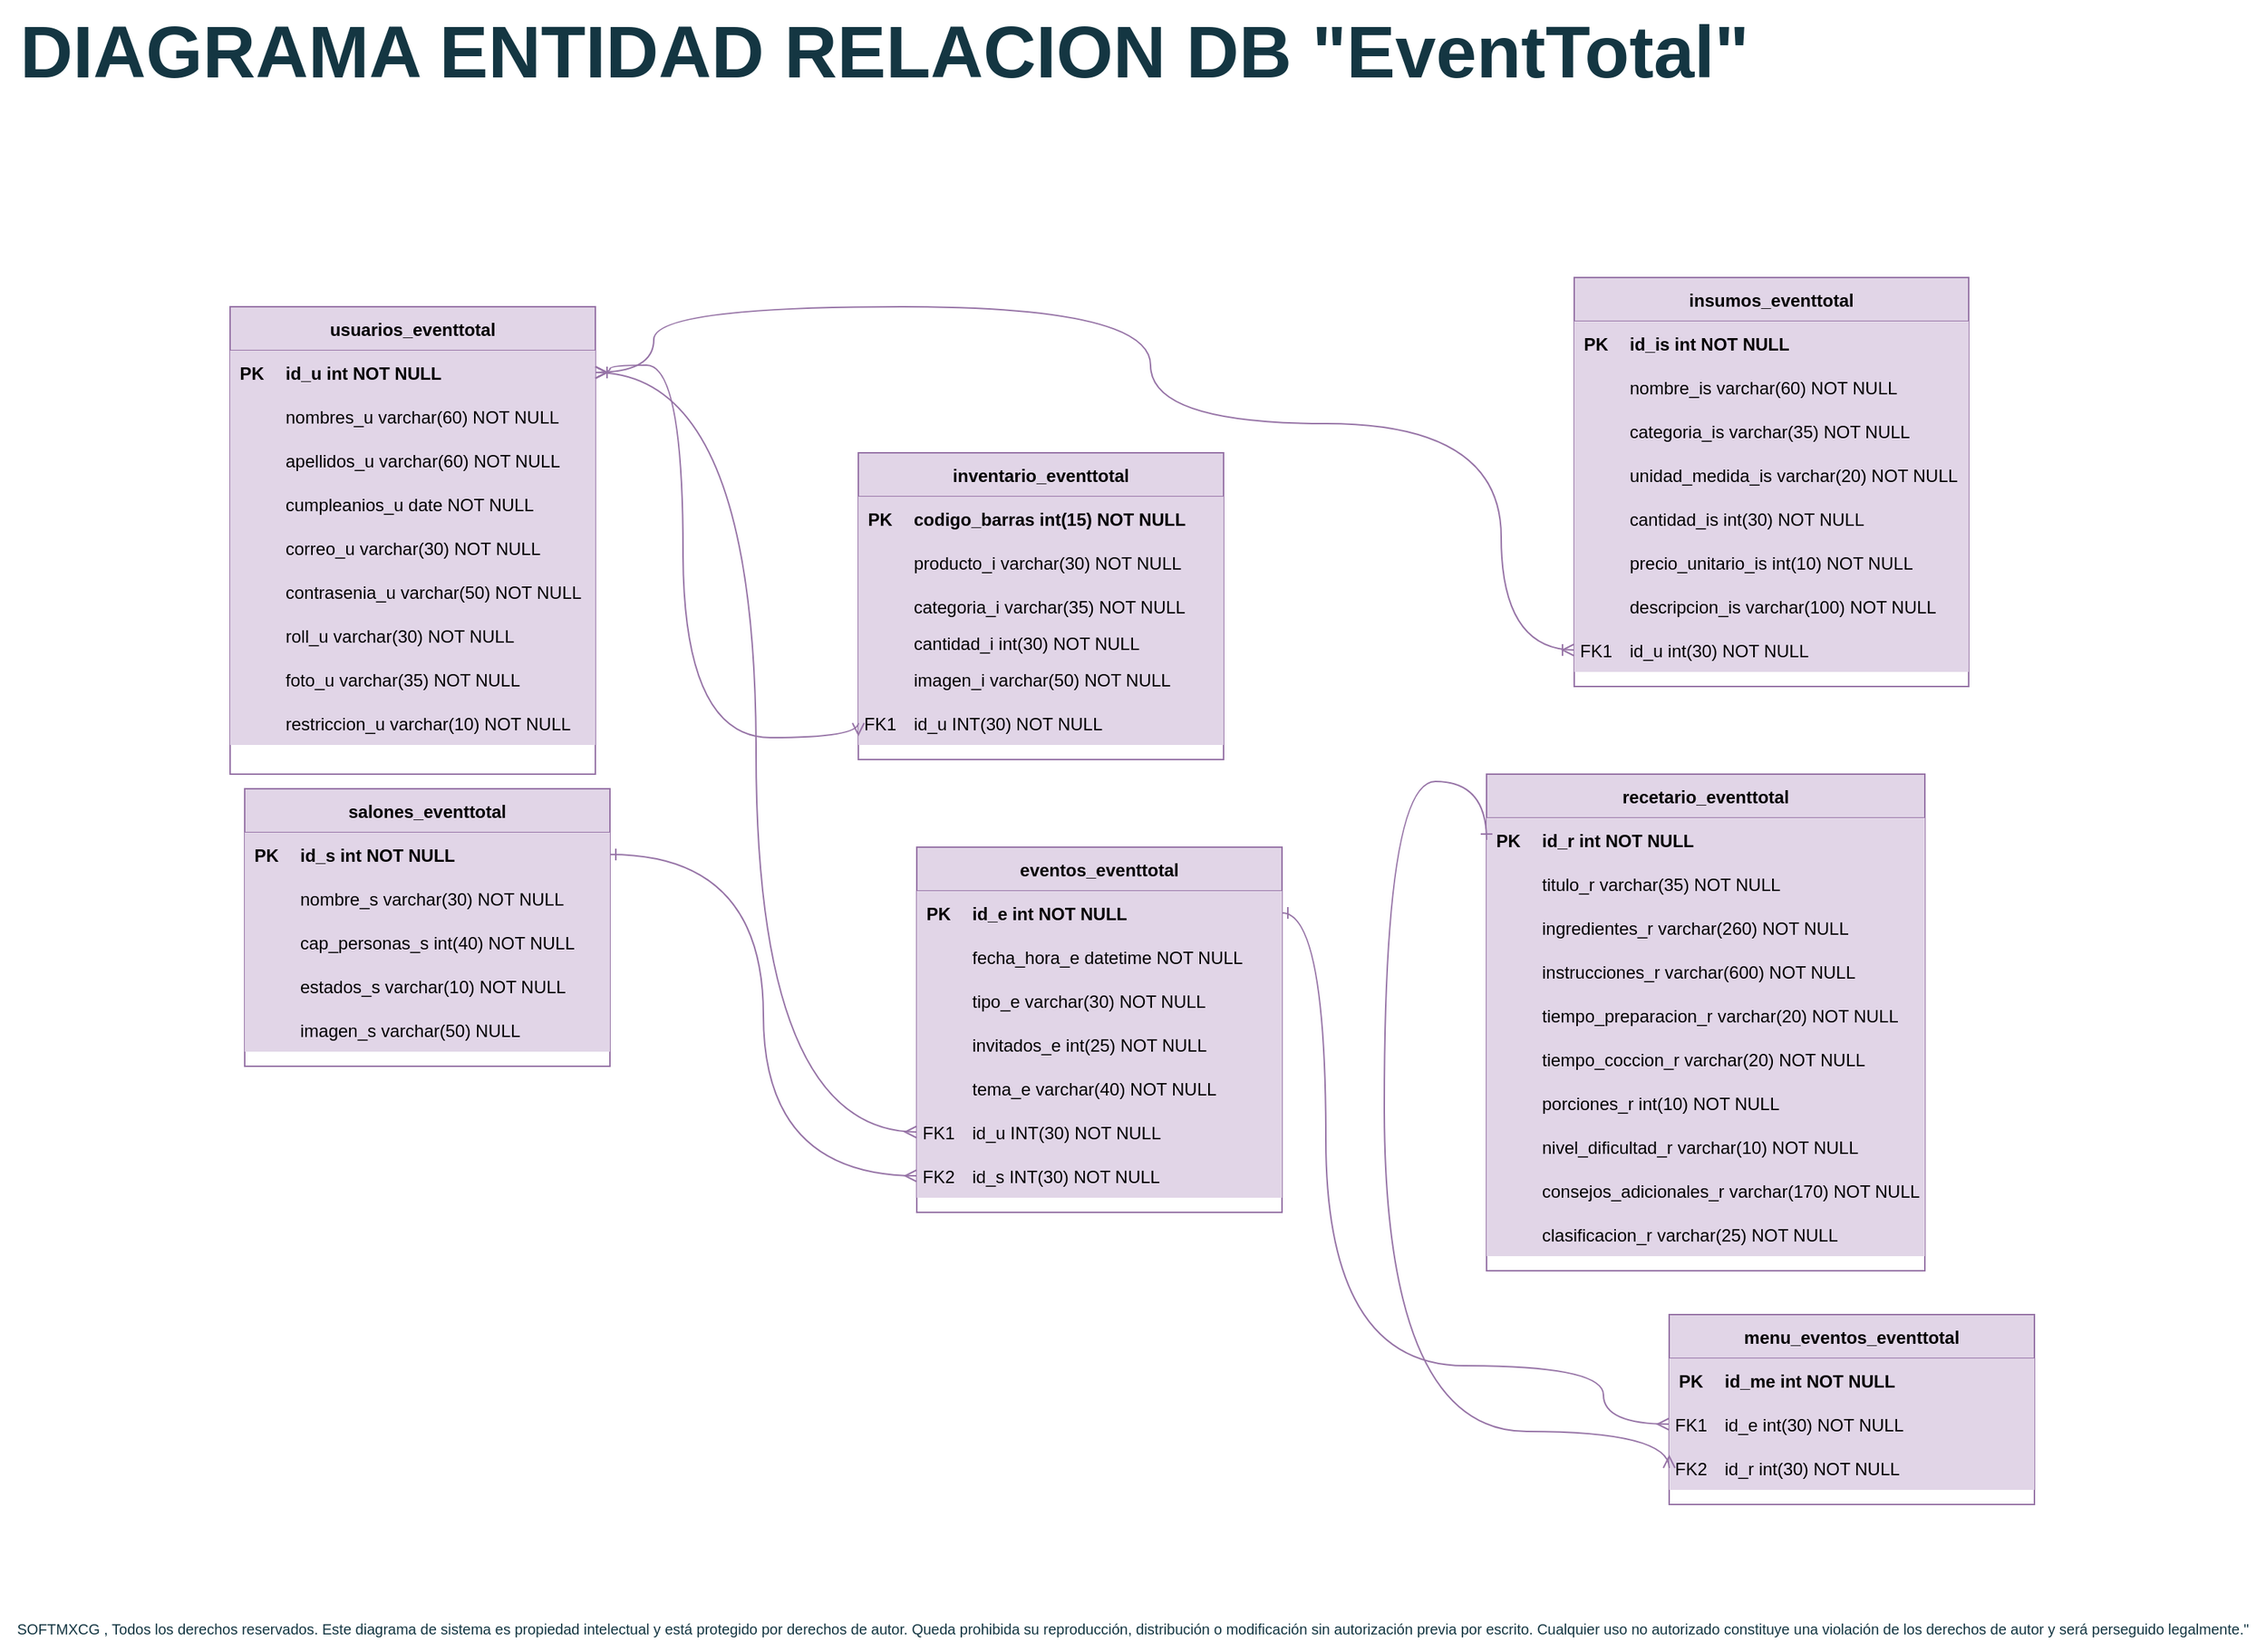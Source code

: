 <mxfile version="21.2.8" type="device">
  <diagram name="Página-1" id="K2gU314WL08yim7JqFVh">
    <mxGraphModel dx="2208" dy="1152" grid="1" gridSize="10" guides="1" tooltips="1" connect="1" arrows="1" fold="1" page="1" pageScale="1" pageWidth="827" pageHeight="1169" math="0" shadow="0">
      <root>
        <mxCell id="0" />
        <mxCell id="1" parent="0" />
        <mxCell id="fQXq4N8Bsk_lyxbtlwNS-1" value="usuarios_eventtotal" style="shape=table;startSize=30;container=1;collapsible=1;childLayout=tableLayout;fixedRows=1;rowLines=0;fontStyle=1;align=center;resizeLast=1;fillColor=#e1d5e7;strokeColor=#9673a6;labelBackgroundColor=none;" parent="1" vertex="1">
          <mxGeometry x="187.5" y="230" width="250" height="320" as="geometry">
            <mxRectangle x="50" y="110" width="160" height="30" as="alternateBounds" />
          </mxGeometry>
        </mxCell>
        <mxCell id="fQXq4N8Bsk_lyxbtlwNS-2" value="" style="shape=partialRectangle;collapsible=0;dropTarget=0;pointerEvents=0;fillColor=#e1d5e7;points=[[0,0.5],[1,0.5]];portConstraint=eastwest;top=0;left=0;right=0;bottom=1;labelBackgroundColor=none;strokeColor=#9673a6;" parent="fQXq4N8Bsk_lyxbtlwNS-1" vertex="1">
          <mxGeometry y="30" width="250" height="30" as="geometry" />
        </mxCell>
        <mxCell id="fQXq4N8Bsk_lyxbtlwNS-3" value="PK" style="shape=partialRectangle;overflow=hidden;connectable=0;fillColor=#e1d5e7;top=0;left=0;bottom=0;right=0;fontStyle=1;labelBackgroundColor=none;strokeColor=#9673a6;" parent="fQXq4N8Bsk_lyxbtlwNS-2" vertex="1">
          <mxGeometry width="30" height="30" as="geometry">
            <mxRectangle width="30" height="30" as="alternateBounds" />
          </mxGeometry>
        </mxCell>
        <mxCell id="fQXq4N8Bsk_lyxbtlwNS-4" value="id_u int NOT NULL " style="shape=partialRectangle;overflow=hidden;connectable=0;fillColor=#e1d5e7;top=0;left=0;bottom=0;right=0;align=left;spacingLeft=6;fontStyle=1;labelBackgroundColor=none;strokeColor=#9673a6;" parent="fQXq4N8Bsk_lyxbtlwNS-2" vertex="1">
          <mxGeometry x="30" width="220" height="30" as="geometry">
            <mxRectangle width="220" height="30" as="alternateBounds" />
          </mxGeometry>
        </mxCell>
        <mxCell id="fQXq4N8Bsk_lyxbtlwNS-5" value="" style="shape=partialRectangle;collapsible=0;dropTarget=0;pointerEvents=0;fillColor=#e1d5e7;points=[[0,0.5],[1,0.5]];portConstraint=eastwest;top=0;left=0;right=0;bottom=0;labelBackgroundColor=none;strokeColor=#9673a6;" parent="fQXq4N8Bsk_lyxbtlwNS-1" vertex="1">
          <mxGeometry y="60" width="250" height="30" as="geometry" />
        </mxCell>
        <mxCell id="fQXq4N8Bsk_lyxbtlwNS-6" value="" style="shape=partialRectangle;overflow=hidden;connectable=0;fillColor=#e1d5e7;top=0;left=0;bottom=0;right=0;labelBackgroundColor=none;strokeColor=#9673a6;" parent="fQXq4N8Bsk_lyxbtlwNS-5" vertex="1">
          <mxGeometry width="30" height="30" as="geometry">
            <mxRectangle width="30" height="30" as="alternateBounds" />
          </mxGeometry>
        </mxCell>
        <mxCell id="fQXq4N8Bsk_lyxbtlwNS-7" value="nombres_u varchar(60) NOT NULL" style="shape=partialRectangle;overflow=hidden;connectable=0;fillColor=#e1d5e7;top=0;left=0;bottom=0;right=0;align=left;spacingLeft=6;labelBackgroundColor=none;strokeColor=#9673a6;" parent="fQXq4N8Bsk_lyxbtlwNS-5" vertex="1">
          <mxGeometry x="30" width="220" height="30" as="geometry">
            <mxRectangle width="220" height="30" as="alternateBounds" />
          </mxGeometry>
        </mxCell>
        <mxCell id="fQXq4N8Bsk_lyxbtlwNS-8" value="" style="shape=partialRectangle;collapsible=0;dropTarget=0;pointerEvents=0;fillColor=#e1d5e7;points=[[0,0.5],[1,0.5]];portConstraint=eastwest;top=0;left=0;right=0;bottom=0;labelBackgroundColor=none;strokeColor=#9673a6;" parent="fQXq4N8Bsk_lyxbtlwNS-1" vertex="1">
          <mxGeometry y="90" width="250" height="30" as="geometry" />
        </mxCell>
        <mxCell id="fQXq4N8Bsk_lyxbtlwNS-9" value="" style="shape=partialRectangle;overflow=hidden;connectable=0;fillColor=#e1d5e7;top=0;left=0;bottom=0;right=0;labelBackgroundColor=none;strokeColor=#9673a6;" parent="fQXq4N8Bsk_lyxbtlwNS-8" vertex="1">
          <mxGeometry width="30" height="30" as="geometry">
            <mxRectangle width="30" height="30" as="alternateBounds" />
          </mxGeometry>
        </mxCell>
        <mxCell id="fQXq4N8Bsk_lyxbtlwNS-10" value="apellidos_u varchar(60) NOT NULL" style="shape=partialRectangle;overflow=hidden;connectable=0;fillColor=#e1d5e7;top=0;left=0;bottom=0;right=0;align=left;spacingLeft=6;labelBackgroundColor=none;strokeColor=#9673a6;" parent="fQXq4N8Bsk_lyxbtlwNS-8" vertex="1">
          <mxGeometry x="30" width="220" height="30" as="geometry">
            <mxRectangle width="220" height="30" as="alternateBounds" />
          </mxGeometry>
        </mxCell>
        <mxCell id="fQXq4N8Bsk_lyxbtlwNS-11" value="" style="shape=partialRectangle;collapsible=0;dropTarget=0;pointerEvents=0;fillColor=#e1d5e7;points=[[0,0.5],[1,0.5]];portConstraint=eastwest;top=0;left=0;right=0;bottom=0;labelBackgroundColor=none;strokeColor=#9673a6;" parent="fQXq4N8Bsk_lyxbtlwNS-1" vertex="1">
          <mxGeometry y="120" width="250" height="30" as="geometry" />
        </mxCell>
        <mxCell id="fQXq4N8Bsk_lyxbtlwNS-12" value="" style="shape=partialRectangle;overflow=hidden;connectable=0;fillColor=#e1d5e7;top=0;left=0;bottom=0;right=0;labelBackgroundColor=none;strokeColor=#9673a6;" parent="fQXq4N8Bsk_lyxbtlwNS-11" vertex="1">
          <mxGeometry width="30" height="30" as="geometry">
            <mxRectangle width="30" height="30" as="alternateBounds" />
          </mxGeometry>
        </mxCell>
        <mxCell id="fQXq4N8Bsk_lyxbtlwNS-13" value="cumpleanios_u date NOT NULL" style="shape=partialRectangle;overflow=hidden;connectable=0;fillColor=#e1d5e7;top=0;left=0;bottom=0;right=0;align=left;spacingLeft=6;labelBackgroundColor=none;strokeColor=#9673a6;" parent="fQXq4N8Bsk_lyxbtlwNS-11" vertex="1">
          <mxGeometry x="30" width="220" height="30" as="geometry">
            <mxRectangle width="220" height="30" as="alternateBounds" />
          </mxGeometry>
        </mxCell>
        <mxCell id="fQXq4N8Bsk_lyxbtlwNS-14" value="" style="shape=partialRectangle;collapsible=0;dropTarget=0;pointerEvents=0;fillColor=#e1d5e7;points=[[0,0.5],[1,0.5]];portConstraint=eastwest;top=0;left=0;right=0;bottom=0;labelBackgroundColor=none;strokeColor=#9673a6;" parent="fQXq4N8Bsk_lyxbtlwNS-1" vertex="1">
          <mxGeometry y="150" width="250" height="30" as="geometry" />
        </mxCell>
        <mxCell id="fQXq4N8Bsk_lyxbtlwNS-15" value="" style="shape=partialRectangle;overflow=hidden;connectable=0;fillColor=#e1d5e7;top=0;left=0;bottom=0;right=0;labelBackgroundColor=none;strokeColor=#9673a6;" parent="fQXq4N8Bsk_lyxbtlwNS-14" vertex="1">
          <mxGeometry width="30" height="30" as="geometry">
            <mxRectangle width="30" height="30" as="alternateBounds" />
          </mxGeometry>
        </mxCell>
        <mxCell id="fQXq4N8Bsk_lyxbtlwNS-16" value="correo_u varchar(30) NOT NULL" style="shape=partialRectangle;overflow=hidden;connectable=0;fillColor=#e1d5e7;top=0;left=0;bottom=0;right=0;align=left;spacingLeft=6;labelBackgroundColor=none;strokeColor=#9673a6;" parent="fQXq4N8Bsk_lyxbtlwNS-14" vertex="1">
          <mxGeometry x="30" width="220" height="30" as="geometry">
            <mxRectangle width="220" height="30" as="alternateBounds" />
          </mxGeometry>
        </mxCell>
        <mxCell id="fQXq4N8Bsk_lyxbtlwNS-17" value="" style="shape=partialRectangle;collapsible=0;dropTarget=0;pointerEvents=0;fillColor=#e1d5e7;points=[[0,0.5],[1,0.5]];portConstraint=eastwest;top=0;left=0;right=0;bottom=0;labelBackgroundColor=none;strokeColor=#9673a6;" parent="fQXq4N8Bsk_lyxbtlwNS-1" vertex="1">
          <mxGeometry y="180" width="250" height="30" as="geometry" />
        </mxCell>
        <mxCell id="fQXq4N8Bsk_lyxbtlwNS-18" value="" style="shape=partialRectangle;overflow=hidden;connectable=0;fillColor=#e1d5e7;top=0;left=0;bottom=0;right=0;labelBackgroundColor=none;strokeColor=#9673a6;" parent="fQXq4N8Bsk_lyxbtlwNS-17" vertex="1">
          <mxGeometry width="30" height="30" as="geometry">
            <mxRectangle width="30" height="30" as="alternateBounds" />
          </mxGeometry>
        </mxCell>
        <mxCell id="fQXq4N8Bsk_lyxbtlwNS-19" value="contrasenia_u varchar(50) NOT NULL" style="shape=partialRectangle;overflow=hidden;connectable=0;fillColor=#e1d5e7;top=0;left=0;bottom=0;right=0;align=left;spacingLeft=6;labelBackgroundColor=none;strokeColor=#9673a6;" parent="fQXq4N8Bsk_lyxbtlwNS-17" vertex="1">
          <mxGeometry x="30" width="220" height="30" as="geometry">
            <mxRectangle width="220" height="30" as="alternateBounds" />
          </mxGeometry>
        </mxCell>
        <mxCell id="fQXq4N8Bsk_lyxbtlwNS-20" value="" style="shape=partialRectangle;collapsible=0;dropTarget=0;pointerEvents=0;fillColor=#e1d5e7;points=[[0,0.5],[1,0.5]];portConstraint=eastwest;top=0;left=0;right=0;bottom=0;labelBackgroundColor=none;strokeColor=#9673a6;" parent="fQXq4N8Bsk_lyxbtlwNS-1" vertex="1">
          <mxGeometry y="210" width="250" height="30" as="geometry" />
        </mxCell>
        <mxCell id="fQXq4N8Bsk_lyxbtlwNS-21" value="" style="shape=partialRectangle;overflow=hidden;connectable=0;fillColor=#e1d5e7;top=0;left=0;bottom=0;right=0;labelBackgroundColor=none;strokeColor=#9673a6;" parent="fQXq4N8Bsk_lyxbtlwNS-20" vertex="1">
          <mxGeometry width="30" height="30" as="geometry">
            <mxRectangle width="30" height="30" as="alternateBounds" />
          </mxGeometry>
        </mxCell>
        <mxCell id="fQXq4N8Bsk_lyxbtlwNS-22" value="roll_u varchar(30) NOT NULL" style="shape=partialRectangle;overflow=hidden;connectable=0;fillColor=#e1d5e7;top=0;left=0;bottom=0;right=0;align=left;spacingLeft=6;labelBackgroundColor=none;strokeColor=#9673a6;" parent="fQXq4N8Bsk_lyxbtlwNS-20" vertex="1">
          <mxGeometry x="30" width="220" height="30" as="geometry">
            <mxRectangle width="220" height="30" as="alternateBounds" />
          </mxGeometry>
        </mxCell>
        <mxCell id="fQXq4N8Bsk_lyxbtlwNS-23" value="" style="shape=partialRectangle;collapsible=0;dropTarget=0;pointerEvents=0;fillColor=#e1d5e7;points=[[0,0.5],[1,0.5]];portConstraint=eastwest;top=0;left=0;right=0;bottom=0;labelBackgroundColor=none;strokeColor=#9673a6;" parent="fQXq4N8Bsk_lyxbtlwNS-1" vertex="1">
          <mxGeometry y="240" width="250" height="30" as="geometry" />
        </mxCell>
        <mxCell id="fQXq4N8Bsk_lyxbtlwNS-24" value="" style="shape=partialRectangle;overflow=hidden;connectable=0;fillColor=#e1d5e7;top=0;left=0;bottom=0;right=0;labelBackgroundColor=none;strokeColor=#9673a6;" parent="fQXq4N8Bsk_lyxbtlwNS-23" vertex="1">
          <mxGeometry width="30" height="30" as="geometry">
            <mxRectangle width="30" height="30" as="alternateBounds" />
          </mxGeometry>
        </mxCell>
        <mxCell id="fQXq4N8Bsk_lyxbtlwNS-25" value="foto_u varchar(35) NOT NULL" style="shape=partialRectangle;overflow=hidden;connectable=0;fillColor=#e1d5e7;top=0;left=0;bottom=0;right=0;align=left;spacingLeft=6;labelBackgroundColor=none;strokeColor=#9673a6;" parent="fQXq4N8Bsk_lyxbtlwNS-23" vertex="1">
          <mxGeometry x="30" width="220" height="30" as="geometry">
            <mxRectangle width="220" height="30" as="alternateBounds" />
          </mxGeometry>
        </mxCell>
        <mxCell id="fQXq4N8Bsk_lyxbtlwNS-26" value="" style="shape=partialRectangle;collapsible=0;dropTarget=0;pointerEvents=0;fillColor=#e1d5e7;points=[[0,0.5],[1,0.5]];portConstraint=eastwest;top=0;left=0;right=0;bottom=0;labelBackgroundColor=none;strokeColor=#9673a6;" parent="fQXq4N8Bsk_lyxbtlwNS-1" vertex="1">
          <mxGeometry y="270" width="250" height="30" as="geometry" />
        </mxCell>
        <mxCell id="fQXq4N8Bsk_lyxbtlwNS-27" value="" style="shape=partialRectangle;overflow=hidden;connectable=0;fillColor=#e1d5e7;top=0;left=0;bottom=0;right=0;labelBackgroundColor=none;strokeColor=#9673a6;" parent="fQXq4N8Bsk_lyxbtlwNS-26" vertex="1">
          <mxGeometry width="30" height="30" as="geometry">
            <mxRectangle width="30" height="30" as="alternateBounds" />
          </mxGeometry>
        </mxCell>
        <mxCell id="fQXq4N8Bsk_lyxbtlwNS-28" value="restriccion_u varchar(10) NOT NULL" style="shape=partialRectangle;overflow=hidden;connectable=0;fillColor=#e1d5e7;top=0;left=0;bottom=0;right=0;align=left;spacingLeft=6;labelBackgroundColor=none;strokeColor=#9673a6;" parent="fQXq4N8Bsk_lyxbtlwNS-26" vertex="1">
          <mxGeometry x="30" width="220" height="30" as="geometry">
            <mxRectangle width="220" height="30" as="alternateBounds" />
          </mxGeometry>
        </mxCell>
        <mxCell id="fQXq4N8Bsk_lyxbtlwNS-29" value="recetario_eventtotal" style="shape=table;startSize=30;container=1;collapsible=1;childLayout=tableLayout;fixedRows=1;rowLines=0;fontStyle=1;align=center;resizeLast=1;fillColor=#e1d5e7;strokeColor=#9673a6;labelBackgroundColor=none;" parent="1" vertex="1">
          <mxGeometry x="1047.5" y="550" width="300" height="340" as="geometry">
            <mxRectangle x="380" y="120" width="180" height="30" as="alternateBounds" />
          </mxGeometry>
        </mxCell>
        <mxCell id="fQXq4N8Bsk_lyxbtlwNS-30" value="" style="shape=partialRectangle;collapsible=0;dropTarget=0;pointerEvents=0;fillColor=#e1d5e7;points=[[0,0.5],[1,0.5]];portConstraint=eastwest;top=0;left=0;right=0;bottom=1;labelBackgroundColor=none;strokeColor=#9673a6;" parent="fQXq4N8Bsk_lyxbtlwNS-29" vertex="1">
          <mxGeometry y="30" width="300" height="30" as="geometry" />
        </mxCell>
        <mxCell id="fQXq4N8Bsk_lyxbtlwNS-31" value="PK" style="shape=partialRectangle;overflow=hidden;connectable=0;fillColor=#e1d5e7;top=0;left=0;bottom=0;right=0;fontStyle=1;labelBackgroundColor=none;strokeColor=#9673a6;" parent="fQXq4N8Bsk_lyxbtlwNS-30" vertex="1">
          <mxGeometry width="30" height="30" as="geometry">
            <mxRectangle width="30" height="30" as="alternateBounds" />
          </mxGeometry>
        </mxCell>
        <mxCell id="fQXq4N8Bsk_lyxbtlwNS-32" value="id_r int NOT NULL " style="shape=partialRectangle;overflow=hidden;connectable=0;fillColor=#e1d5e7;top=0;left=0;bottom=0;right=0;align=left;spacingLeft=6;fontStyle=1;labelBackgroundColor=none;strokeColor=#9673a6;" parent="fQXq4N8Bsk_lyxbtlwNS-30" vertex="1">
          <mxGeometry x="30" width="270" height="30" as="geometry">
            <mxRectangle width="270" height="30" as="alternateBounds" />
          </mxGeometry>
        </mxCell>
        <mxCell id="fQXq4N8Bsk_lyxbtlwNS-33" value="" style="shape=partialRectangle;collapsible=0;dropTarget=0;pointerEvents=0;fillColor=#e1d5e7;points=[[0,0.5],[1,0.5]];portConstraint=eastwest;top=0;left=0;right=0;bottom=0;labelBackgroundColor=none;strokeColor=#9673a6;" parent="fQXq4N8Bsk_lyxbtlwNS-29" vertex="1">
          <mxGeometry y="60" width="300" height="30" as="geometry" />
        </mxCell>
        <mxCell id="fQXq4N8Bsk_lyxbtlwNS-34" value="" style="shape=partialRectangle;overflow=hidden;connectable=0;fillColor=#e1d5e7;top=0;left=0;bottom=0;right=0;labelBackgroundColor=none;strokeColor=#9673a6;" parent="fQXq4N8Bsk_lyxbtlwNS-33" vertex="1">
          <mxGeometry width="30" height="30" as="geometry">
            <mxRectangle width="30" height="30" as="alternateBounds" />
          </mxGeometry>
        </mxCell>
        <mxCell id="fQXq4N8Bsk_lyxbtlwNS-35" value="titulo_r varchar(35) NOT NULL" style="shape=partialRectangle;overflow=hidden;connectable=0;fillColor=#e1d5e7;top=0;left=0;bottom=0;right=0;align=left;spacingLeft=6;labelBackgroundColor=none;strokeColor=#9673a6;" parent="fQXq4N8Bsk_lyxbtlwNS-33" vertex="1">
          <mxGeometry x="30" width="270" height="30" as="geometry">
            <mxRectangle width="270" height="30" as="alternateBounds" />
          </mxGeometry>
        </mxCell>
        <mxCell id="fQXq4N8Bsk_lyxbtlwNS-36" value="" style="shape=partialRectangle;collapsible=0;dropTarget=0;pointerEvents=0;fillColor=#e1d5e7;points=[[0,0.5],[1,0.5]];portConstraint=eastwest;top=0;left=0;right=0;bottom=0;labelBackgroundColor=none;strokeColor=#9673a6;" parent="fQXq4N8Bsk_lyxbtlwNS-29" vertex="1">
          <mxGeometry y="90" width="300" height="30" as="geometry" />
        </mxCell>
        <mxCell id="fQXq4N8Bsk_lyxbtlwNS-37" value="" style="shape=partialRectangle;overflow=hidden;connectable=0;fillColor=#e1d5e7;top=0;left=0;bottom=0;right=0;labelBackgroundColor=none;strokeColor=#9673a6;" parent="fQXq4N8Bsk_lyxbtlwNS-36" vertex="1">
          <mxGeometry width="30" height="30" as="geometry">
            <mxRectangle width="30" height="30" as="alternateBounds" />
          </mxGeometry>
        </mxCell>
        <mxCell id="fQXq4N8Bsk_lyxbtlwNS-38" value="ingredientes_r varchar(260) NOT NULL" style="shape=partialRectangle;overflow=hidden;connectable=0;fillColor=#e1d5e7;top=0;left=0;bottom=0;right=0;align=left;spacingLeft=6;labelBackgroundColor=none;strokeColor=#9673a6;" parent="fQXq4N8Bsk_lyxbtlwNS-36" vertex="1">
          <mxGeometry x="30" width="270" height="30" as="geometry">
            <mxRectangle width="270" height="30" as="alternateBounds" />
          </mxGeometry>
        </mxCell>
        <mxCell id="fQXq4N8Bsk_lyxbtlwNS-39" value="" style="shape=partialRectangle;collapsible=0;dropTarget=0;pointerEvents=0;fillColor=#e1d5e7;points=[[0,0.5],[1,0.5]];portConstraint=eastwest;top=0;left=0;right=0;bottom=0;labelBackgroundColor=none;strokeColor=#9673a6;" parent="fQXq4N8Bsk_lyxbtlwNS-29" vertex="1">
          <mxGeometry y="120" width="300" height="30" as="geometry" />
        </mxCell>
        <mxCell id="fQXq4N8Bsk_lyxbtlwNS-40" value="" style="shape=partialRectangle;overflow=hidden;connectable=0;fillColor=#e1d5e7;top=0;left=0;bottom=0;right=0;labelBackgroundColor=none;strokeColor=#9673a6;" parent="fQXq4N8Bsk_lyxbtlwNS-39" vertex="1">
          <mxGeometry width="30" height="30" as="geometry">
            <mxRectangle width="30" height="30" as="alternateBounds" />
          </mxGeometry>
        </mxCell>
        <mxCell id="fQXq4N8Bsk_lyxbtlwNS-41" value="instrucciones_r varchar(600) NOT NULL" style="shape=partialRectangle;overflow=hidden;connectable=0;fillColor=#e1d5e7;top=0;left=0;bottom=0;right=0;align=left;spacingLeft=6;labelBackgroundColor=none;strokeColor=#9673a6;" parent="fQXq4N8Bsk_lyxbtlwNS-39" vertex="1">
          <mxGeometry x="30" width="270" height="30" as="geometry">
            <mxRectangle width="270" height="30" as="alternateBounds" />
          </mxGeometry>
        </mxCell>
        <mxCell id="fQXq4N8Bsk_lyxbtlwNS-42" value="" style="shape=partialRectangle;collapsible=0;dropTarget=0;pointerEvents=0;fillColor=#e1d5e7;points=[[0,0.5],[1,0.5]];portConstraint=eastwest;top=0;left=0;right=0;bottom=0;labelBackgroundColor=none;strokeColor=#9673a6;" parent="fQXq4N8Bsk_lyxbtlwNS-29" vertex="1">
          <mxGeometry y="150" width="300" height="30" as="geometry" />
        </mxCell>
        <mxCell id="fQXq4N8Bsk_lyxbtlwNS-43" value="" style="shape=partialRectangle;overflow=hidden;connectable=0;fillColor=#e1d5e7;top=0;left=0;bottom=0;right=0;labelBackgroundColor=none;strokeColor=#9673a6;" parent="fQXq4N8Bsk_lyxbtlwNS-42" vertex="1">
          <mxGeometry width="30" height="30" as="geometry">
            <mxRectangle width="30" height="30" as="alternateBounds" />
          </mxGeometry>
        </mxCell>
        <mxCell id="fQXq4N8Bsk_lyxbtlwNS-44" value="tiempo_preparacion_r varchar(20) NOT NULL" style="shape=partialRectangle;overflow=hidden;connectable=0;top=0;left=0;bottom=0;right=0;align=left;spacingLeft=6;fillColor=#e1d5e7;strokeColor=#9673a6;labelBackgroundColor=none;" parent="fQXq4N8Bsk_lyxbtlwNS-42" vertex="1">
          <mxGeometry x="30" width="270" height="30" as="geometry">
            <mxRectangle width="270" height="30" as="alternateBounds" />
          </mxGeometry>
        </mxCell>
        <mxCell id="fQXq4N8Bsk_lyxbtlwNS-45" value="" style="shape=partialRectangle;collapsible=0;dropTarget=0;pointerEvents=0;fillColor=#e1d5e7;points=[[0,0.5],[1,0.5]];portConstraint=eastwest;top=0;left=0;right=0;bottom=0;labelBackgroundColor=none;strokeColor=#9673a6;" parent="fQXq4N8Bsk_lyxbtlwNS-29" vertex="1">
          <mxGeometry y="180" width="300" height="30" as="geometry" />
        </mxCell>
        <mxCell id="fQXq4N8Bsk_lyxbtlwNS-46" value="" style="shape=partialRectangle;overflow=hidden;connectable=0;fillColor=#e1d5e7;top=0;left=0;bottom=0;right=0;labelBackgroundColor=none;strokeColor=#9673a6;" parent="fQXq4N8Bsk_lyxbtlwNS-45" vertex="1">
          <mxGeometry width="30" height="30" as="geometry">
            <mxRectangle width="30" height="30" as="alternateBounds" />
          </mxGeometry>
        </mxCell>
        <mxCell id="fQXq4N8Bsk_lyxbtlwNS-47" value="tiempo_coccion_r varchar(20) NOT NULL" style="shape=partialRectangle;overflow=hidden;connectable=0;fillColor=#e1d5e7;top=0;left=0;bottom=0;right=0;align=left;spacingLeft=6;strokeColor=#9673a6;labelBackgroundColor=none;" parent="fQXq4N8Bsk_lyxbtlwNS-45" vertex="1">
          <mxGeometry x="30" width="270" height="30" as="geometry">
            <mxRectangle width="270" height="30" as="alternateBounds" />
          </mxGeometry>
        </mxCell>
        <mxCell id="fQXq4N8Bsk_lyxbtlwNS-48" value="" style="shape=partialRectangle;collapsible=0;dropTarget=0;pointerEvents=0;fillColor=#e1d5e7;points=[[0,0.5],[1,0.5]];portConstraint=eastwest;top=0;left=0;right=0;bottom=0;labelBackgroundColor=none;strokeColor=#9673a6;" parent="fQXq4N8Bsk_lyxbtlwNS-29" vertex="1">
          <mxGeometry y="210" width="300" height="30" as="geometry" />
        </mxCell>
        <mxCell id="fQXq4N8Bsk_lyxbtlwNS-49" value="" style="shape=partialRectangle;overflow=hidden;connectable=0;fillColor=#e1d5e7;top=0;left=0;bottom=0;right=0;labelBackgroundColor=none;strokeColor=#9673a6;" parent="fQXq4N8Bsk_lyxbtlwNS-48" vertex="1">
          <mxGeometry width="30" height="30" as="geometry">
            <mxRectangle width="30" height="30" as="alternateBounds" />
          </mxGeometry>
        </mxCell>
        <mxCell id="fQXq4N8Bsk_lyxbtlwNS-50" value="porciones_r int(10) NOT NULL" style="shape=partialRectangle;overflow=hidden;connectable=0;fillColor=#e1d5e7;top=0;left=0;bottom=0;right=0;align=left;spacingLeft=6;strokeColor=#9673a6;labelBackgroundColor=none;" parent="fQXq4N8Bsk_lyxbtlwNS-48" vertex="1">
          <mxGeometry x="30" width="270" height="30" as="geometry">
            <mxRectangle width="270" height="30" as="alternateBounds" />
          </mxGeometry>
        </mxCell>
        <mxCell id="fQXq4N8Bsk_lyxbtlwNS-51" value="" style="shape=partialRectangle;collapsible=0;dropTarget=0;pointerEvents=0;fillColor=#e1d5e7;points=[[0,0.5],[1,0.5]];portConstraint=eastwest;top=0;left=0;right=0;bottom=0;labelBackgroundColor=none;strokeColor=#9673a6;" parent="fQXq4N8Bsk_lyxbtlwNS-29" vertex="1">
          <mxGeometry y="240" width="300" height="30" as="geometry" />
        </mxCell>
        <mxCell id="fQXq4N8Bsk_lyxbtlwNS-52" value="" style="shape=partialRectangle;overflow=hidden;connectable=0;fillColor=#e1d5e7;top=0;left=0;bottom=0;right=0;labelBackgroundColor=none;strokeColor=#9673a6;" parent="fQXq4N8Bsk_lyxbtlwNS-51" vertex="1">
          <mxGeometry width="30" height="30" as="geometry">
            <mxRectangle width="30" height="30" as="alternateBounds" />
          </mxGeometry>
        </mxCell>
        <mxCell id="fQXq4N8Bsk_lyxbtlwNS-53" value="nivel_dificultad_r varchar(10) NOT NULL" style="shape=partialRectangle;overflow=hidden;connectable=0;fillColor=#e1d5e7;top=0;left=0;bottom=0;right=0;align=left;spacingLeft=6;labelBackgroundColor=none;strokeColor=#9673a6;" parent="fQXq4N8Bsk_lyxbtlwNS-51" vertex="1">
          <mxGeometry x="30" width="270" height="30" as="geometry">
            <mxRectangle width="270" height="30" as="alternateBounds" />
          </mxGeometry>
        </mxCell>
        <mxCell id="fQXq4N8Bsk_lyxbtlwNS-54" value="" style="shape=partialRectangle;collapsible=0;dropTarget=0;pointerEvents=0;fillColor=#e1d5e7;points=[[0,0.5],[1,0.5]];portConstraint=eastwest;top=0;left=0;right=0;bottom=0;labelBackgroundColor=none;strokeColor=#9673a6;" parent="fQXq4N8Bsk_lyxbtlwNS-29" vertex="1">
          <mxGeometry y="270" width="300" height="30" as="geometry" />
        </mxCell>
        <mxCell id="fQXq4N8Bsk_lyxbtlwNS-55" value="" style="shape=partialRectangle;overflow=hidden;connectable=0;fillColor=#e1d5e7;top=0;left=0;bottom=0;right=0;labelBackgroundColor=none;strokeColor=#9673a6;" parent="fQXq4N8Bsk_lyxbtlwNS-54" vertex="1">
          <mxGeometry width="30" height="30" as="geometry">
            <mxRectangle width="30" height="30" as="alternateBounds" />
          </mxGeometry>
        </mxCell>
        <mxCell id="fQXq4N8Bsk_lyxbtlwNS-56" value="consejos_adicionales_r varchar(170) NOT NULL" style="shape=partialRectangle;overflow=hidden;connectable=0;fillColor=#e1d5e7;top=0;left=0;bottom=0;right=0;align=left;spacingLeft=6;labelBackgroundColor=none;strokeColor=#9673a6;" parent="fQXq4N8Bsk_lyxbtlwNS-54" vertex="1">
          <mxGeometry x="30" width="270" height="30" as="geometry">
            <mxRectangle width="270" height="30" as="alternateBounds" />
          </mxGeometry>
        </mxCell>
        <mxCell id="fQXq4N8Bsk_lyxbtlwNS-57" value="" style="shape=partialRectangle;collapsible=0;dropTarget=0;pointerEvents=0;fillColor=#e1d5e7;points=[[0,0.5],[1,0.5]];portConstraint=eastwest;top=0;left=0;right=0;bottom=0;labelBackgroundColor=none;strokeColor=#9673a6;" parent="fQXq4N8Bsk_lyxbtlwNS-29" vertex="1">
          <mxGeometry y="300" width="300" height="30" as="geometry" />
        </mxCell>
        <mxCell id="fQXq4N8Bsk_lyxbtlwNS-58" value="" style="shape=partialRectangle;overflow=hidden;connectable=0;fillColor=#e1d5e7;top=0;left=0;bottom=0;right=0;labelBackgroundColor=none;strokeColor=#9673a6;" parent="fQXq4N8Bsk_lyxbtlwNS-57" vertex="1">
          <mxGeometry width="30" height="30" as="geometry">
            <mxRectangle width="30" height="30" as="alternateBounds" />
          </mxGeometry>
        </mxCell>
        <mxCell id="fQXq4N8Bsk_lyxbtlwNS-59" value="clasificacion_r varchar(25) NOT NULL" style="shape=partialRectangle;overflow=hidden;connectable=0;fillColor=#e1d5e7;top=0;left=0;bottom=0;right=0;align=left;spacingLeft=6;labelBackgroundColor=none;strokeColor=#9673a6;" parent="fQXq4N8Bsk_lyxbtlwNS-57" vertex="1">
          <mxGeometry x="30" width="270" height="30" as="geometry">
            <mxRectangle width="270" height="30" as="alternateBounds" />
          </mxGeometry>
        </mxCell>
        <mxCell id="fQXq4N8Bsk_lyxbtlwNS-60" value="eventos_eventtotal" style="shape=table;startSize=30;container=1;collapsible=1;childLayout=tableLayout;fixedRows=1;rowLines=0;fontStyle=1;align=center;resizeLast=1;fillColor=#e1d5e7;strokeColor=#9673a6;labelBackgroundColor=none;" parent="1" vertex="1">
          <mxGeometry x="657.5" y="600" width="250" height="250" as="geometry">
            <mxRectangle x="440" y="510" width="150" height="30" as="alternateBounds" />
          </mxGeometry>
        </mxCell>
        <mxCell id="fQXq4N8Bsk_lyxbtlwNS-61" value="" style="shape=partialRectangle;collapsible=0;dropTarget=0;pointerEvents=0;fillColor=#e1d5e7;points=[[0,0.5],[1,0.5]];portConstraint=eastwest;top=0;left=0;right=0;bottom=1;labelBackgroundColor=none;strokeColor=#9673a6;" parent="fQXq4N8Bsk_lyxbtlwNS-60" vertex="1">
          <mxGeometry y="30" width="250" height="30" as="geometry" />
        </mxCell>
        <mxCell id="fQXq4N8Bsk_lyxbtlwNS-62" value="PK" style="shape=partialRectangle;overflow=hidden;connectable=0;fillColor=#e1d5e7;top=0;left=0;bottom=0;right=0;fontStyle=1;labelBackgroundColor=none;strokeColor=#9673a6;" parent="fQXq4N8Bsk_lyxbtlwNS-61" vertex="1">
          <mxGeometry width="30" height="30" as="geometry">
            <mxRectangle width="30" height="30" as="alternateBounds" />
          </mxGeometry>
        </mxCell>
        <mxCell id="fQXq4N8Bsk_lyxbtlwNS-63" value="id_e int NOT NULL " style="shape=partialRectangle;overflow=hidden;connectable=0;fillColor=#e1d5e7;top=0;left=0;bottom=0;right=0;align=left;spacingLeft=6;fontStyle=1;labelBackgroundColor=none;strokeColor=#9673a6;" parent="fQXq4N8Bsk_lyxbtlwNS-61" vertex="1">
          <mxGeometry x="30" width="220" height="30" as="geometry">
            <mxRectangle width="220" height="30" as="alternateBounds" />
          </mxGeometry>
        </mxCell>
        <mxCell id="fQXq4N8Bsk_lyxbtlwNS-64" value="" style="shape=partialRectangle;collapsible=0;dropTarget=0;pointerEvents=0;fillColor=#e1d5e7;points=[[0,0.5],[1,0.5]];portConstraint=eastwest;top=0;left=0;right=0;bottom=0;labelBackgroundColor=none;strokeColor=#9673a6;" parent="fQXq4N8Bsk_lyxbtlwNS-60" vertex="1">
          <mxGeometry y="60" width="250" height="30" as="geometry" />
        </mxCell>
        <mxCell id="fQXq4N8Bsk_lyxbtlwNS-65" value="" style="shape=partialRectangle;overflow=hidden;connectable=0;fillColor=#e1d5e7;top=0;left=0;bottom=0;right=0;labelBackgroundColor=none;strokeColor=#9673a6;" parent="fQXq4N8Bsk_lyxbtlwNS-64" vertex="1">
          <mxGeometry width="30" height="30" as="geometry">
            <mxRectangle width="30" height="30" as="alternateBounds" />
          </mxGeometry>
        </mxCell>
        <mxCell id="fQXq4N8Bsk_lyxbtlwNS-66" value="fecha_hora_e datetime NOT NULL" style="shape=partialRectangle;overflow=hidden;connectable=0;fillColor=#e1d5e7;top=0;left=0;bottom=0;right=0;align=left;spacingLeft=6;labelBackgroundColor=none;strokeColor=#9673a6;" parent="fQXq4N8Bsk_lyxbtlwNS-64" vertex="1">
          <mxGeometry x="30" width="220" height="30" as="geometry">
            <mxRectangle width="220" height="30" as="alternateBounds" />
          </mxGeometry>
        </mxCell>
        <mxCell id="fQXq4N8Bsk_lyxbtlwNS-67" value="" style="shape=partialRectangle;collapsible=0;dropTarget=0;pointerEvents=0;fillColor=#e1d5e7;points=[[0,0.5],[1,0.5]];portConstraint=eastwest;top=0;left=0;right=0;bottom=0;labelBackgroundColor=none;strokeColor=#9673a6;" parent="fQXq4N8Bsk_lyxbtlwNS-60" vertex="1">
          <mxGeometry y="90" width="250" height="30" as="geometry" />
        </mxCell>
        <mxCell id="fQXq4N8Bsk_lyxbtlwNS-68" value="" style="shape=partialRectangle;overflow=hidden;connectable=0;fillColor=#e1d5e7;top=0;left=0;bottom=0;right=0;labelBackgroundColor=none;strokeColor=#9673a6;" parent="fQXq4N8Bsk_lyxbtlwNS-67" vertex="1">
          <mxGeometry width="30" height="30" as="geometry">
            <mxRectangle width="30" height="30" as="alternateBounds" />
          </mxGeometry>
        </mxCell>
        <mxCell id="fQXq4N8Bsk_lyxbtlwNS-69" value="tipo_e varchar(30) NOT NULL" style="shape=partialRectangle;overflow=hidden;connectable=0;fillColor=#e1d5e7;top=0;left=0;bottom=0;right=0;align=left;spacingLeft=6;labelBackgroundColor=none;strokeColor=#9673a6;" parent="fQXq4N8Bsk_lyxbtlwNS-67" vertex="1">
          <mxGeometry x="30" width="220" height="30" as="geometry">
            <mxRectangle width="220" height="30" as="alternateBounds" />
          </mxGeometry>
        </mxCell>
        <mxCell id="fQXq4N8Bsk_lyxbtlwNS-70" value="" style="shape=partialRectangle;collapsible=0;dropTarget=0;pointerEvents=0;fillColor=#e1d5e7;points=[[0,0.5],[1,0.5]];portConstraint=eastwest;top=0;left=0;right=0;bottom=0;labelBackgroundColor=none;strokeColor=#9673a6;" parent="fQXq4N8Bsk_lyxbtlwNS-60" vertex="1">
          <mxGeometry y="120" width="250" height="30" as="geometry" />
        </mxCell>
        <mxCell id="fQXq4N8Bsk_lyxbtlwNS-71" value="" style="shape=partialRectangle;overflow=hidden;connectable=0;fillColor=#e1d5e7;top=0;left=0;bottom=0;right=0;labelBackgroundColor=none;strokeColor=#9673a6;" parent="fQXq4N8Bsk_lyxbtlwNS-70" vertex="1">
          <mxGeometry width="30" height="30" as="geometry">
            <mxRectangle width="30" height="30" as="alternateBounds" />
          </mxGeometry>
        </mxCell>
        <mxCell id="fQXq4N8Bsk_lyxbtlwNS-72" value="invitados_e int(25) NOT NULL" style="shape=partialRectangle;overflow=hidden;connectable=0;fillColor=#e1d5e7;top=0;left=0;bottom=0;right=0;align=left;spacingLeft=6;labelBackgroundColor=none;strokeColor=#9673a6;" parent="fQXq4N8Bsk_lyxbtlwNS-70" vertex="1">
          <mxGeometry x="30" width="220" height="30" as="geometry">
            <mxRectangle width="220" height="30" as="alternateBounds" />
          </mxGeometry>
        </mxCell>
        <mxCell id="fQXq4N8Bsk_lyxbtlwNS-73" value="" style="shape=partialRectangle;collapsible=0;dropTarget=0;pointerEvents=0;fillColor=#e1d5e7;points=[[0,0.5],[1,0.5]];portConstraint=eastwest;top=0;left=0;right=0;bottom=0;labelBackgroundColor=none;strokeColor=#9673a6;" parent="fQXq4N8Bsk_lyxbtlwNS-60" vertex="1">
          <mxGeometry y="150" width="250" height="30" as="geometry" />
        </mxCell>
        <mxCell id="fQXq4N8Bsk_lyxbtlwNS-74" value="" style="shape=partialRectangle;overflow=hidden;connectable=0;fillColor=#e1d5e7;top=0;left=0;bottom=0;right=0;labelBackgroundColor=none;strokeColor=#9673a6;" parent="fQXq4N8Bsk_lyxbtlwNS-73" vertex="1">
          <mxGeometry width="30" height="30" as="geometry">
            <mxRectangle width="30" height="30" as="alternateBounds" />
          </mxGeometry>
        </mxCell>
        <mxCell id="fQXq4N8Bsk_lyxbtlwNS-75" value="tema_e varchar(40) NOT NULL" style="shape=partialRectangle;overflow=hidden;connectable=0;fillColor=#e1d5e7;top=0;left=0;bottom=0;right=0;align=left;spacingLeft=6;labelBackgroundColor=none;strokeColor=#9673a6;" parent="fQXq4N8Bsk_lyxbtlwNS-73" vertex="1">
          <mxGeometry x="30" width="220" height="30" as="geometry">
            <mxRectangle width="220" height="30" as="alternateBounds" />
          </mxGeometry>
        </mxCell>
        <mxCell id="fQXq4N8Bsk_lyxbtlwNS-76" value="" style="shape=partialRectangle;collapsible=0;dropTarget=0;pointerEvents=0;fillColor=#e1d5e7;points=[[0,0.5],[1,0.5]];portConstraint=eastwest;top=0;left=0;right=0;bottom=0;labelBackgroundColor=none;strokeColor=#9673a6;" parent="fQXq4N8Bsk_lyxbtlwNS-60" vertex="1">
          <mxGeometry y="180" width="250" height="30" as="geometry" />
        </mxCell>
        <mxCell id="fQXq4N8Bsk_lyxbtlwNS-77" value="FK1" style="shape=partialRectangle;overflow=hidden;connectable=0;fillColor=#e1d5e7;top=0;left=0;bottom=0;right=0;labelBackgroundColor=none;strokeColor=#9673a6;" parent="fQXq4N8Bsk_lyxbtlwNS-76" vertex="1">
          <mxGeometry width="30" height="30" as="geometry">
            <mxRectangle width="30" height="30" as="alternateBounds" />
          </mxGeometry>
        </mxCell>
        <mxCell id="fQXq4N8Bsk_lyxbtlwNS-78" value="id_u INT(30) NOT NULL" style="shape=partialRectangle;overflow=hidden;connectable=0;fillColor=#e1d5e7;top=0;left=0;bottom=0;right=0;align=left;spacingLeft=6;labelBackgroundColor=none;strokeColor=#9673a6;" parent="fQXq4N8Bsk_lyxbtlwNS-76" vertex="1">
          <mxGeometry x="30" width="220" height="30" as="geometry">
            <mxRectangle width="220" height="30" as="alternateBounds" />
          </mxGeometry>
        </mxCell>
        <mxCell id="fQXq4N8Bsk_lyxbtlwNS-79" value="" style="shape=partialRectangle;collapsible=0;dropTarget=0;pointerEvents=0;fillColor=#e1d5e7;points=[[0,0.5],[1,0.5]];portConstraint=eastwest;top=0;left=0;right=0;bottom=0;labelBackgroundColor=none;strokeColor=#9673a6;" parent="fQXq4N8Bsk_lyxbtlwNS-60" vertex="1">
          <mxGeometry y="210" width="250" height="30" as="geometry" />
        </mxCell>
        <mxCell id="fQXq4N8Bsk_lyxbtlwNS-80" value="FK2" style="shape=partialRectangle;overflow=hidden;connectable=0;fillColor=#e1d5e7;top=0;left=0;bottom=0;right=0;labelBackgroundColor=none;strokeColor=#9673a6;" parent="fQXq4N8Bsk_lyxbtlwNS-79" vertex="1">
          <mxGeometry width="30" height="30" as="geometry">
            <mxRectangle width="30" height="30" as="alternateBounds" />
          </mxGeometry>
        </mxCell>
        <mxCell id="fQXq4N8Bsk_lyxbtlwNS-81" value="id_s INT(30) NOT NULL" style="shape=partialRectangle;overflow=hidden;connectable=0;fillColor=#e1d5e7;top=0;left=0;bottom=0;right=0;align=left;spacingLeft=6;labelBackgroundColor=none;strokeColor=#9673a6;" parent="fQXq4N8Bsk_lyxbtlwNS-79" vertex="1">
          <mxGeometry x="30" width="220" height="30" as="geometry">
            <mxRectangle width="220" height="30" as="alternateBounds" />
          </mxGeometry>
        </mxCell>
        <mxCell id="fQXq4N8Bsk_lyxbtlwNS-82" value="menu_eventos_eventtotal" style="shape=table;startSize=30;container=1;collapsible=1;childLayout=tableLayout;fixedRows=1;rowLines=0;fontStyle=1;align=center;resizeLast=1;fillColor=#e1d5e7;strokeColor=#9673a6;labelBackgroundColor=none;" parent="1" vertex="1">
          <mxGeometry x="1172.5" y="920" width="250" height="130" as="geometry">
            <mxRectangle x="720" y="440" width="190" height="30" as="alternateBounds" />
          </mxGeometry>
        </mxCell>
        <mxCell id="fQXq4N8Bsk_lyxbtlwNS-83" value="" style="shape=partialRectangle;collapsible=0;dropTarget=0;pointerEvents=0;fillColor=#e1d5e7;points=[[0,0.5],[1,0.5]];portConstraint=eastwest;top=0;left=0;right=0;bottom=1;labelBackgroundColor=none;strokeColor=#9673a6;" parent="fQXq4N8Bsk_lyxbtlwNS-82" vertex="1">
          <mxGeometry y="30" width="250" height="30" as="geometry" />
        </mxCell>
        <mxCell id="fQXq4N8Bsk_lyxbtlwNS-84" value="PK" style="shape=partialRectangle;overflow=hidden;connectable=0;fillColor=#e1d5e7;top=0;left=0;bottom=0;right=0;fontStyle=1;labelBackgroundColor=none;strokeColor=#9673a6;" parent="fQXq4N8Bsk_lyxbtlwNS-83" vertex="1">
          <mxGeometry width="30" height="30" as="geometry">
            <mxRectangle width="30" height="30" as="alternateBounds" />
          </mxGeometry>
        </mxCell>
        <mxCell id="fQXq4N8Bsk_lyxbtlwNS-85" value="id_me int NOT NULL " style="shape=partialRectangle;overflow=hidden;connectable=0;fillColor=#e1d5e7;top=0;left=0;bottom=0;right=0;align=left;spacingLeft=6;fontStyle=1;labelBackgroundColor=none;strokeColor=#9673a6;" parent="fQXq4N8Bsk_lyxbtlwNS-83" vertex="1">
          <mxGeometry x="30" width="220" height="30" as="geometry">
            <mxRectangle width="220" height="30" as="alternateBounds" />
          </mxGeometry>
        </mxCell>
        <mxCell id="fQXq4N8Bsk_lyxbtlwNS-86" value="" style="shape=partialRectangle;collapsible=0;dropTarget=0;pointerEvents=0;fillColor=#e1d5e7;points=[[0,0.5],[1,0.5]];portConstraint=eastwest;top=0;left=0;right=0;bottom=0;labelBackgroundColor=none;strokeColor=#9673a6;" parent="fQXq4N8Bsk_lyxbtlwNS-82" vertex="1">
          <mxGeometry y="60" width="250" height="30" as="geometry" />
        </mxCell>
        <mxCell id="fQXq4N8Bsk_lyxbtlwNS-87" value="FK1" style="shape=partialRectangle;overflow=hidden;connectable=0;fillColor=#e1d5e7;top=0;left=0;bottom=0;right=0;labelBackgroundColor=none;strokeColor=#9673a6;" parent="fQXq4N8Bsk_lyxbtlwNS-86" vertex="1">
          <mxGeometry width="30" height="30" as="geometry">
            <mxRectangle width="30" height="30" as="alternateBounds" />
          </mxGeometry>
        </mxCell>
        <mxCell id="fQXq4N8Bsk_lyxbtlwNS-88" value="id_e int(30) NOT NULL" style="shape=partialRectangle;overflow=hidden;connectable=0;fillColor=#e1d5e7;top=0;left=0;bottom=0;right=0;align=left;spacingLeft=6;labelBackgroundColor=none;strokeColor=#9673a6;" parent="fQXq4N8Bsk_lyxbtlwNS-86" vertex="1">
          <mxGeometry x="30" width="220" height="30" as="geometry">
            <mxRectangle width="220" height="30" as="alternateBounds" />
          </mxGeometry>
        </mxCell>
        <mxCell id="fQXq4N8Bsk_lyxbtlwNS-89" value="" style="shape=partialRectangle;collapsible=0;dropTarget=0;pointerEvents=0;fillColor=#e1d5e7;points=[[0,0.5],[1,0.5]];portConstraint=eastwest;top=0;left=0;right=0;bottom=0;labelBackgroundColor=none;strokeColor=#9673a6;" parent="fQXq4N8Bsk_lyxbtlwNS-82" vertex="1">
          <mxGeometry y="90" width="250" height="30" as="geometry" />
        </mxCell>
        <mxCell id="fQXq4N8Bsk_lyxbtlwNS-90" value="FK2" style="shape=partialRectangle;overflow=hidden;connectable=0;fillColor=#e1d5e7;top=0;left=0;bottom=0;right=0;labelBackgroundColor=none;strokeColor=#9673a6;" parent="fQXq4N8Bsk_lyxbtlwNS-89" vertex="1">
          <mxGeometry width="30" height="30" as="geometry">
            <mxRectangle width="30" height="30" as="alternateBounds" />
          </mxGeometry>
        </mxCell>
        <mxCell id="fQXq4N8Bsk_lyxbtlwNS-91" value="id_r int(30) NOT NULL" style="shape=partialRectangle;overflow=hidden;connectable=0;fillColor=#e1d5e7;top=0;left=0;bottom=0;right=0;align=left;spacingLeft=6;labelBackgroundColor=none;strokeColor=#9673a6;" parent="fQXq4N8Bsk_lyxbtlwNS-89" vertex="1">
          <mxGeometry x="30" width="220" height="30" as="geometry">
            <mxRectangle width="220" height="30" as="alternateBounds" />
          </mxGeometry>
        </mxCell>
        <mxCell id="fQXq4N8Bsk_lyxbtlwNS-92" value="salones_eventtotal" style="shape=table;startSize=30;container=1;collapsible=1;childLayout=tableLayout;fixedRows=1;rowLines=0;fontStyle=1;align=center;resizeLast=1;fillColor=#e1d5e7;strokeColor=#9673a6;labelBackgroundColor=none;" parent="1" vertex="1">
          <mxGeometry x="197.5" y="560" width="250" height="190" as="geometry">
            <mxRectangle x="40" y="600" width="150" height="30" as="alternateBounds" />
          </mxGeometry>
        </mxCell>
        <mxCell id="fQXq4N8Bsk_lyxbtlwNS-93" value="" style="shape=partialRectangle;collapsible=0;dropTarget=0;pointerEvents=0;fillColor=#e1d5e7;points=[[0,0.5],[1,0.5]];portConstraint=eastwest;top=0;left=0;right=0;bottom=1;labelBackgroundColor=none;strokeColor=#9673a6;" parent="fQXq4N8Bsk_lyxbtlwNS-92" vertex="1">
          <mxGeometry y="30" width="250" height="30" as="geometry" />
        </mxCell>
        <mxCell id="fQXq4N8Bsk_lyxbtlwNS-94" value="PK" style="shape=partialRectangle;overflow=hidden;connectable=0;fillColor=#e1d5e7;top=0;left=0;bottom=0;right=0;fontStyle=1;labelBackgroundColor=none;strokeColor=#9673a6;" parent="fQXq4N8Bsk_lyxbtlwNS-93" vertex="1">
          <mxGeometry width="30" height="30" as="geometry">
            <mxRectangle width="30" height="30" as="alternateBounds" />
          </mxGeometry>
        </mxCell>
        <mxCell id="fQXq4N8Bsk_lyxbtlwNS-95" value="id_s int NOT NULL " style="shape=partialRectangle;overflow=hidden;connectable=0;fillColor=#e1d5e7;top=0;left=0;bottom=0;right=0;align=left;spacingLeft=6;fontStyle=1;labelBackgroundColor=none;strokeColor=#9673a6;" parent="fQXq4N8Bsk_lyxbtlwNS-93" vertex="1">
          <mxGeometry x="30" width="220" height="30" as="geometry">
            <mxRectangle width="220" height="30" as="alternateBounds" />
          </mxGeometry>
        </mxCell>
        <mxCell id="fQXq4N8Bsk_lyxbtlwNS-96" value="" style="shape=partialRectangle;collapsible=0;dropTarget=0;pointerEvents=0;fillColor=#e1d5e7;points=[[0,0.5],[1,0.5]];portConstraint=eastwest;top=0;left=0;right=0;bottom=0;labelBackgroundColor=none;strokeColor=#9673a6;" parent="fQXq4N8Bsk_lyxbtlwNS-92" vertex="1">
          <mxGeometry y="60" width="250" height="30" as="geometry" />
        </mxCell>
        <mxCell id="fQXq4N8Bsk_lyxbtlwNS-97" value="" style="shape=partialRectangle;overflow=hidden;connectable=0;fillColor=#e1d5e7;top=0;left=0;bottom=0;right=0;labelBackgroundColor=none;strokeColor=#9673a6;" parent="fQXq4N8Bsk_lyxbtlwNS-96" vertex="1">
          <mxGeometry width="30" height="30" as="geometry">
            <mxRectangle width="30" height="30" as="alternateBounds" />
          </mxGeometry>
        </mxCell>
        <mxCell id="fQXq4N8Bsk_lyxbtlwNS-98" value="nombre_s varchar(30) NOT NULL" style="shape=partialRectangle;overflow=hidden;connectable=0;fillColor=#e1d5e7;top=0;left=0;bottom=0;right=0;align=left;spacingLeft=6;labelBackgroundColor=none;strokeColor=#9673a6;" parent="fQXq4N8Bsk_lyxbtlwNS-96" vertex="1">
          <mxGeometry x="30" width="220" height="30" as="geometry">
            <mxRectangle width="220" height="30" as="alternateBounds" />
          </mxGeometry>
        </mxCell>
        <mxCell id="fQXq4N8Bsk_lyxbtlwNS-99" value="" style="shape=partialRectangle;collapsible=0;dropTarget=0;pointerEvents=0;fillColor=#e1d5e7;points=[[0,0.5],[1,0.5]];portConstraint=eastwest;top=0;left=0;right=0;bottom=0;labelBackgroundColor=none;strokeColor=#9673a6;" parent="fQXq4N8Bsk_lyxbtlwNS-92" vertex="1">
          <mxGeometry y="90" width="250" height="30" as="geometry" />
        </mxCell>
        <mxCell id="fQXq4N8Bsk_lyxbtlwNS-100" value="" style="shape=partialRectangle;overflow=hidden;connectable=0;fillColor=#e1d5e7;top=0;left=0;bottom=0;right=0;labelBackgroundColor=none;strokeColor=#9673a6;" parent="fQXq4N8Bsk_lyxbtlwNS-99" vertex="1">
          <mxGeometry width="30" height="30" as="geometry">
            <mxRectangle width="30" height="30" as="alternateBounds" />
          </mxGeometry>
        </mxCell>
        <mxCell id="fQXq4N8Bsk_lyxbtlwNS-101" value="cap_personas_s int(40) NOT NULL" style="shape=partialRectangle;overflow=hidden;connectable=0;fillColor=#e1d5e7;top=0;left=0;bottom=0;right=0;align=left;spacingLeft=6;labelBackgroundColor=none;strokeColor=#9673a6;" parent="fQXq4N8Bsk_lyxbtlwNS-99" vertex="1">
          <mxGeometry x="30" width="220" height="30" as="geometry">
            <mxRectangle width="220" height="30" as="alternateBounds" />
          </mxGeometry>
        </mxCell>
        <mxCell id="fQXq4N8Bsk_lyxbtlwNS-102" value="" style="shape=partialRectangle;collapsible=0;dropTarget=0;pointerEvents=0;fillColor=#e1d5e7;points=[[0,0.5],[1,0.5]];portConstraint=eastwest;top=0;left=0;right=0;bottom=0;labelBackgroundColor=none;strokeColor=#9673a6;" parent="fQXq4N8Bsk_lyxbtlwNS-92" vertex="1">
          <mxGeometry y="120" width="250" height="30" as="geometry" />
        </mxCell>
        <mxCell id="fQXq4N8Bsk_lyxbtlwNS-103" value="" style="shape=partialRectangle;overflow=hidden;connectable=0;fillColor=#e1d5e7;top=0;left=0;bottom=0;right=0;labelBackgroundColor=none;strokeColor=#9673a6;" parent="fQXq4N8Bsk_lyxbtlwNS-102" vertex="1">
          <mxGeometry width="30" height="30" as="geometry">
            <mxRectangle width="30" height="30" as="alternateBounds" />
          </mxGeometry>
        </mxCell>
        <mxCell id="fQXq4N8Bsk_lyxbtlwNS-104" value="estados_s varchar(10) NOT NULL" style="shape=partialRectangle;overflow=hidden;connectable=0;fillColor=#e1d5e7;top=0;left=0;bottom=0;right=0;align=left;spacingLeft=6;labelBackgroundColor=none;strokeColor=#9673a6;" parent="fQXq4N8Bsk_lyxbtlwNS-102" vertex="1">
          <mxGeometry x="30" width="220" height="30" as="geometry">
            <mxRectangle width="220" height="30" as="alternateBounds" />
          </mxGeometry>
        </mxCell>
        <mxCell id="fQXq4N8Bsk_lyxbtlwNS-105" value="" style="shape=partialRectangle;collapsible=0;dropTarget=0;pointerEvents=0;fillColor=#e1d5e7;points=[[0,0.5],[1,0.5]];portConstraint=eastwest;top=0;left=0;right=0;bottom=0;labelBackgroundColor=none;strokeColor=#9673a6;" parent="fQXq4N8Bsk_lyxbtlwNS-92" vertex="1">
          <mxGeometry y="150" width="250" height="30" as="geometry" />
        </mxCell>
        <mxCell id="fQXq4N8Bsk_lyxbtlwNS-106" value="" style="shape=partialRectangle;overflow=hidden;connectable=0;fillColor=#e1d5e7;top=0;left=0;bottom=0;right=0;labelBackgroundColor=none;strokeColor=#9673a6;" parent="fQXq4N8Bsk_lyxbtlwNS-105" vertex="1">
          <mxGeometry width="30" height="30" as="geometry">
            <mxRectangle width="30" height="30" as="alternateBounds" />
          </mxGeometry>
        </mxCell>
        <mxCell id="fQXq4N8Bsk_lyxbtlwNS-107" value="imagen_s varchar(50) NULL" style="shape=partialRectangle;overflow=hidden;connectable=0;fillColor=#e1d5e7;top=0;left=0;bottom=0;right=0;align=left;spacingLeft=6;labelBackgroundColor=none;strokeColor=#9673a6;" parent="fQXq4N8Bsk_lyxbtlwNS-105" vertex="1">
          <mxGeometry x="30" width="220" height="30" as="geometry">
            <mxRectangle width="220" height="30" as="alternateBounds" />
          </mxGeometry>
        </mxCell>
        <mxCell id="fQXq4N8Bsk_lyxbtlwNS-108" value="inventario_eventtotal" style="shape=table;startSize=30;container=1;collapsible=1;childLayout=tableLayout;fixedRows=1;rowLines=0;fontStyle=1;align=center;resizeLast=1;fillColor=#e1d5e7;strokeColor=#9673a6;labelBackgroundColor=none;" parent="1" vertex="1">
          <mxGeometry x="617.5" y="330" width="250" height="210" as="geometry">
            <mxRectangle x="230" y="600" width="160" height="30" as="alternateBounds" />
          </mxGeometry>
        </mxCell>
        <mxCell id="fQXq4N8Bsk_lyxbtlwNS-109" value="" style="shape=partialRectangle;collapsible=0;dropTarget=0;pointerEvents=0;fillColor=#e1d5e7;points=[[0,0.5],[1,0.5]];portConstraint=eastwest;top=0;left=0;right=0;bottom=1;labelBackgroundColor=none;strokeColor=#9673a6;" parent="fQXq4N8Bsk_lyxbtlwNS-108" vertex="1">
          <mxGeometry y="30" width="250" height="30" as="geometry" />
        </mxCell>
        <mxCell id="fQXq4N8Bsk_lyxbtlwNS-110" value="PK" style="shape=partialRectangle;overflow=hidden;connectable=0;fillColor=#e1d5e7;top=0;left=0;bottom=0;right=0;fontStyle=1;labelBackgroundColor=none;strokeColor=#9673a6;" parent="fQXq4N8Bsk_lyxbtlwNS-109" vertex="1">
          <mxGeometry width="30" height="30" as="geometry">
            <mxRectangle width="30" height="30" as="alternateBounds" />
          </mxGeometry>
        </mxCell>
        <mxCell id="fQXq4N8Bsk_lyxbtlwNS-111" value="codigo_barras int(15) NOT NULL " style="shape=partialRectangle;overflow=hidden;connectable=0;fillColor=#e1d5e7;top=0;left=0;bottom=0;right=0;align=left;spacingLeft=6;fontStyle=1;labelBackgroundColor=none;strokeColor=#9673a6;" parent="fQXq4N8Bsk_lyxbtlwNS-109" vertex="1">
          <mxGeometry x="30" width="220" height="30" as="geometry">
            <mxRectangle width="220" height="30" as="alternateBounds" />
          </mxGeometry>
        </mxCell>
        <mxCell id="fQXq4N8Bsk_lyxbtlwNS-112" value="" style="shape=partialRectangle;collapsible=0;dropTarget=0;pointerEvents=0;fillColor=#e1d5e7;points=[[0,0.5],[1,0.5]];portConstraint=eastwest;top=0;left=0;right=0;bottom=0;labelBackgroundColor=none;strokeColor=#9673a6;" parent="fQXq4N8Bsk_lyxbtlwNS-108" vertex="1">
          <mxGeometry y="60" width="250" height="30" as="geometry" />
        </mxCell>
        <mxCell id="fQXq4N8Bsk_lyxbtlwNS-113" value="" style="shape=partialRectangle;overflow=hidden;connectable=0;fillColor=#e1d5e7;top=0;left=0;bottom=0;right=0;labelBackgroundColor=none;strokeColor=#9673a6;" parent="fQXq4N8Bsk_lyxbtlwNS-112" vertex="1">
          <mxGeometry width="30" height="30" as="geometry">
            <mxRectangle width="30" height="30" as="alternateBounds" />
          </mxGeometry>
        </mxCell>
        <mxCell id="fQXq4N8Bsk_lyxbtlwNS-114" value="producto_i varchar(30) NOT NULL" style="shape=partialRectangle;overflow=hidden;connectable=0;fillColor=#e1d5e7;top=0;left=0;bottom=0;right=0;align=left;spacingLeft=6;labelBackgroundColor=none;strokeColor=#9673a6;" parent="fQXq4N8Bsk_lyxbtlwNS-112" vertex="1">
          <mxGeometry x="30" width="220" height="30" as="geometry">
            <mxRectangle width="220" height="30" as="alternateBounds" />
          </mxGeometry>
        </mxCell>
        <mxCell id="fQXq4N8Bsk_lyxbtlwNS-115" value="" style="shape=partialRectangle;collapsible=0;dropTarget=0;pointerEvents=0;fillColor=#e1d5e7;points=[[0,0.5],[1,0.5]];portConstraint=eastwest;top=0;left=0;right=0;bottom=0;labelBackgroundColor=none;strokeColor=#9673a6;" parent="fQXq4N8Bsk_lyxbtlwNS-108" vertex="1">
          <mxGeometry y="90" width="250" height="30" as="geometry" />
        </mxCell>
        <mxCell id="fQXq4N8Bsk_lyxbtlwNS-116" value="" style="shape=partialRectangle;overflow=hidden;connectable=0;fillColor=#e1d5e7;top=0;left=0;bottom=0;right=0;labelBackgroundColor=none;strokeColor=#9673a6;" parent="fQXq4N8Bsk_lyxbtlwNS-115" vertex="1">
          <mxGeometry width="30" height="30" as="geometry">
            <mxRectangle width="30" height="30" as="alternateBounds" />
          </mxGeometry>
        </mxCell>
        <mxCell id="fQXq4N8Bsk_lyxbtlwNS-117" value="categoria_i varchar(35) NOT NULL" style="shape=partialRectangle;overflow=hidden;connectable=0;fillColor=#e1d5e7;top=0;left=0;bottom=0;right=0;align=left;spacingLeft=6;labelBackgroundColor=none;strokeColor=#9673a6;" parent="fQXq4N8Bsk_lyxbtlwNS-115" vertex="1">
          <mxGeometry x="30" width="220" height="30" as="geometry">
            <mxRectangle width="220" height="30" as="alternateBounds" />
          </mxGeometry>
        </mxCell>
        <mxCell id="fQXq4N8Bsk_lyxbtlwNS-118" value="" style="shape=partialRectangle;collapsible=0;dropTarget=0;pointerEvents=0;fillColor=#e1d5e7;points=[[0,0.5],[1,0.5]];portConstraint=eastwest;top=0;left=0;right=0;bottom=0;labelBackgroundColor=none;strokeColor=#9673a6;" parent="fQXq4N8Bsk_lyxbtlwNS-108" vertex="1">
          <mxGeometry y="120" width="250" height="20" as="geometry" />
        </mxCell>
        <mxCell id="fQXq4N8Bsk_lyxbtlwNS-119" value="" style="shape=partialRectangle;overflow=hidden;connectable=0;fillColor=#e1d5e7;top=0;left=0;bottom=0;right=0;labelBackgroundColor=none;strokeColor=#9673a6;" parent="fQXq4N8Bsk_lyxbtlwNS-118" vertex="1">
          <mxGeometry width="30" height="20" as="geometry">
            <mxRectangle width="30" height="20" as="alternateBounds" />
          </mxGeometry>
        </mxCell>
        <mxCell id="fQXq4N8Bsk_lyxbtlwNS-120" value="cantidad_i int(30) NOT NULL" style="shape=partialRectangle;overflow=hidden;connectable=0;fillColor=#e1d5e7;top=0;left=0;bottom=0;right=0;align=left;spacingLeft=6;labelBackgroundColor=none;strokeColor=#9673a6;" parent="fQXq4N8Bsk_lyxbtlwNS-118" vertex="1">
          <mxGeometry x="30" width="220" height="20" as="geometry">
            <mxRectangle width="220" height="20" as="alternateBounds" />
          </mxGeometry>
        </mxCell>
        <mxCell id="fQXq4N8Bsk_lyxbtlwNS-121" value="" style="shape=partialRectangle;collapsible=0;dropTarget=0;pointerEvents=0;fillColor=#e1d5e7;points=[[0,0.5],[1,0.5]];portConstraint=eastwest;top=0;left=0;right=0;bottom=0;labelBackgroundColor=none;strokeColor=#9673a6;" parent="fQXq4N8Bsk_lyxbtlwNS-108" vertex="1">
          <mxGeometry y="140" width="250" height="30" as="geometry" />
        </mxCell>
        <mxCell id="fQXq4N8Bsk_lyxbtlwNS-122" value="" style="shape=partialRectangle;overflow=hidden;connectable=0;fillColor=#e1d5e7;top=0;left=0;bottom=0;right=0;labelBackgroundColor=none;strokeColor=#9673a6;" parent="fQXq4N8Bsk_lyxbtlwNS-121" vertex="1">
          <mxGeometry width="30" height="30" as="geometry">
            <mxRectangle width="30" height="30" as="alternateBounds" />
          </mxGeometry>
        </mxCell>
        <mxCell id="fQXq4N8Bsk_lyxbtlwNS-123" value="imagen_i varchar(50) NOT NULL" style="shape=partialRectangle;overflow=hidden;connectable=0;fillColor=#e1d5e7;top=0;left=0;bottom=0;right=0;align=left;spacingLeft=6;labelBackgroundColor=none;strokeColor=#9673a6;" parent="fQXq4N8Bsk_lyxbtlwNS-121" vertex="1">
          <mxGeometry x="30" width="220" height="30" as="geometry">
            <mxRectangle width="220" height="30" as="alternateBounds" />
          </mxGeometry>
        </mxCell>
        <mxCell id="fQXq4N8Bsk_lyxbtlwNS-124" value="" style="shape=partialRectangle;collapsible=0;dropTarget=0;pointerEvents=0;fillColor=#e1d5e7;points=[[0,0.5],[1,0.5]];portConstraint=eastwest;top=0;left=0;right=0;bottom=0;labelBackgroundColor=none;strokeColor=#9673a6;" parent="fQXq4N8Bsk_lyxbtlwNS-108" vertex="1">
          <mxGeometry y="170" width="250" height="30" as="geometry" />
        </mxCell>
        <mxCell id="fQXq4N8Bsk_lyxbtlwNS-125" value="FK1" style="shape=partialRectangle;overflow=hidden;connectable=0;fillColor=#e1d5e7;top=0;left=0;bottom=0;right=0;labelBackgroundColor=none;strokeColor=#9673a6;" parent="fQXq4N8Bsk_lyxbtlwNS-124" vertex="1">
          <mxGeometry width="30" height="30" as="geometry">
            <mxRectangle width="30" height="30" as="alternateBounds" />
          </mxGeometry>
        </mxCell>
        <mxCell id="fQXq4N8Bsk_lyxbtlwNS-126" value="id_u INT(30) NOT NULL" style="shape=partialRectangle;overflow=hidden;connectable=0;fillColor=#e1d5e7;top=0;left=0;bottom=0;right=0;align=left;spacingLeft=6;labelBackgroundColor=none;strokeColor=#9673a6;" parent="fQXq4N8Bsk_lyxbtlwNS-124" vertex="1">
          <mxGeometry x="30" width="220" height="30" as="geometry">
            <mxRectangle width="220" height="30" as="alternateBounds" />
          </mxGeometry>
        </mxCell>
        <mxCell id="fQXq4N8Bsk_lyxbtlwNS-127" style="edgeStyle=orthogonalEdgeStyle;rounded=0;orthogonalLoop=1;jettySize=auto;html=1;exitX=1;exitY=0.5;exitDx=0;exitDy=0;entryX=0;entryY=0.5;entryDx=0;entryDy=0;startArrow=ERoneToMany;startFill=0;endArrow=ERmany;endFill=0;curved=1;labelBackgroundColor=none;strokeColor=#9673a6;fontColor=default;fillColor=#e1d5e7;" parent="1" source="fQXq4N8Bsk_lyxbtlwNS-2" target="fQXq4N8Bsk_lyxbtlwNS-76" edge="1">
          <mxGeometry relative="1" as="geometry" />
        </mxCell>
        <mxCell id="fQXq4N8Bsk_lyxbtlwNS-128" style="edgeStyle=orthogonalEdgeStyle;rounded=0;orthogonalLoop=1;jettySize=auto;html=1;exitX=1;exitY=0.5;exitDx=0;exitDy=0;entryX=0;entryY=0.5;entryDx=0;entryDy=0;startArrow=ERone;startFill=0;endArrow=ERmany;endFill=0;curved=1;labelBackgroundColor=none;strokeColor=#9673a6;fontColor=default;fillColor=#e1d5e7;" parent="1" source="fQXq4N8Bsk_lyxbtlwNS-93" target="fQXq4N8Bsk_lyxbtlwNS-79" edge="1">
          <mxGeometry relative="1" as="geometry" />
        </mxCell>
        <mxCell id="fQXq4N8Bsk_lyxbtlwNS-129" style="edgeStyle=orthogonalEdgeStyle;rounded=0;orthogonalLoop=1;jettySize=auto;html=1;exitX=1;exitY=0.5;exitDx=0;exitDy=0;entryX=0;entryY=0.5;entryDx=0;entryDy=0;curved=1;startArrow=ERone;startFill=0;endArrow=ERmany;endFill=0;labelBackgroundColor=none;strokeColor=#9673a6;fontColor=default;fillColor=#e1d5e7;" parent="1" source="fQXq4N8Bsk_lyxbtlwNS-61" target="fQXq4N8Bsk_lyxbtlwNS-86" edge="1">
          <mxGeometry relative="1" as="geometry">
            <Array as="points">
              <mxPoint x="937.5" y="645" />
              <mxPoint x="937.5" y="955" />
              <mxPoint x="1127.5" y="955" />
              <mxPoint x="1127.5" y="995" />
            </Array>
          </mxGeometry>
        </mxCell>
        <mxCell id="fQXq4N8Bsk_lyxbtlwNS-130" value="&lt;font style=&quot;font-size: 50px;&quot;&gt;&lt;b&gt;DIAGRAMA ENTIDAD RELACION DB &quot;EventTotal&quot;&lt;/b&gt;&lt;/font&gt;" style="text;html=1;align=center;verticalAlign=middle;resizable=0;points=[];autosize=1;strokeColor=none;fillColor=none;labelBackgroundColor=none;fontColor=#143642;" parent="1" vertex="1">
          <mxGeometry x="30" y="20" width="1210" height="70" as="geometry" />
        </mxCell>
        <mxCell id="fQXq4N8Bsk_lyxbtlwNS-131" value="&lt;font style=&quot;font-size: 10px;&quot;&gt;SOFTMXCG , Todos los derechos reservados. Este diagrama de sistema es propiedad intelectual y está protegido por derechos de autor. Queda prohibida su reproducción, distribución o modificación sin autorización previa por escrito. Cualquier uso no autorizado constituye una violación de los derechos de autor y será perseguido legalmente.&quot;&lt;/font&gt;" style="text;html=1;align=center;verticalAlign=middle;resizable=0;points=[];autosize=1;strokeColor=none;fillColor=none;fontSize=11;labelBackgroundColor=none;fontColor=#143642;" parent="1" vertex="1">
          <mxGeometry x="30" y="1120" width="1550" height="30" as="geometry" />
        </mxCell>
        <mxCell id="fQXq4N8Bsk_lyxbtlwNS-132" style="edgeStyle=orthogonalEdgeStyle;rounded=0;orthogonalLoop=1;jettySize=auto;html=1;entryX=0;entryY=0.5;entryDx=0;entryDy=0;curved=1;startArrow=ERoneToMany;startFill=0;endArrow=ERmany;endFill=0;labelBackgroundColor=none;strokeColor=#9673a6;fontColor=default;fillColor=#e1d5e7;" parent="1" source="fQXq4N8Bsk_lyxbtlwNS-2" target="fQXq4N8Bsk_lyxbtlwNS-124" edge="1">
          <mxGeometry relative="1" as="geometry">
            <Array as="points">
              <mxPoint x="447.5" y="275" />
              <mxPoint x="447.5" y="270" />
              <mxPoint x="497.5" y="270" />
              <mxPoint x="497.5" y="525" />
            </Array>
          </mxGeometry>
        </mxCell>
        <mxCell id="fQXq4N8Bsk_lyxbtlwNS-133" style="edgeStyle=orthogonalEdgeStyle;rounded=0;orthogonalLoop=1;jettySize=auto;html=1;exitX=0;exitY=0.5;exitDx=0;exitDy=0;entryX=0;entryY=0.5;entryDx=0;entryDy=0;curved=1;startArrow=ERone;startFill=0;endArrow=ERmany;endFill=0;labelBackgroundColor=none;strokeColor=#9673a6;fontColor=default;fillColor=#e1d5e7;" parent="1" source="fQXq4N8Bsk_lyxbtlwNS-30" target="fQXq4N8Bsk_lyxbtlwNS-89" edge="1">
          <mxGeometry relative="1" as="geometry">
            <Array as="points">
              <mxPoint x="1047.5" y="555" />
              <mxPoint x="977.5" y="555" />
              <mxPoint x="977.5" y="1000" />
              <mxPoint x="1172.5" y="1000" />
            </Array>
          </mxGeometry>
        </mxCell>
        <mxCell id="fQXq4N8Bsk_lyxbtlwNS-134" value="insumos_eventtotal" style="shape=table;startSize=30;container=1;collapsible=1;childLayout=tableLayout;fixedRows=1;rowLines=0;fontStyle=1;align=center;resizeLast=1;fillColor=#e1d5e7;strokeColor=#9673a6;labelBackgroundColor=none;" parent="1" vertex="1">
          <mxGeometry x="1107.5" y="210" width="270" height="280" as="geometry">
            <mxRectangle x="230" y="600" width="160" height="30" as="alternateBounds" />
          </mxGeometry>
        </mxCell>
        <mxCell id="fQXq4N8Bsk_lyxbtlwNS-135" value="" style="shape=partialRectangle;collapsible=0;dropTarget=0;pointerEvents=0;fillColor=#e1d5e7;points=[[0,0.5],[1,0.5]];portConstraint=eastwest;top=0;left=0;right=0;bottom=1;labelBackgroundColor=none;strokeColor=#9673a6;" parent="fQXq4N8Bsk_lyxbtlwNS-134" vertex="1">
          <mxGeometry y="30" width="270" height="30" as="geometry" />
        </mxCell>
        <mxCell id="fQXq4N8Bsk_lyxbtlwNS-136" value="PK" style="shape=partialRectangle;overflow=hidden;connectable=0;fillColor=#e1d5e7;top=0;left=0;bottom=0;right=0;fontStyle=1;labelBackgroundColor=none;strokeColor=#9673a6;" parent="fQXq4N8Bsk_lyxbtlwNS-135" vertex="1">
          <mxGeometry width="30" height="30" as="geometry">
            <mxRectangle width="30" height="30" as="alternateBounds" />
          </mxGeometry>
        </mxCell>
        <mxCell id="fQXq4N8Bsk_lyxbtlwNS-137" value="id_is int NOT NULL" style="shape=partialRectangle;overflow=hidden;connectable=0;fillColor=#e1d5e7;top=0;left=0;bottom=0;right=0;align=left;spacingLeft=6;fontStyle=1;labelBackgroundColor=none;strokeColor=#9673a6;" parent="fQXq4N8Bsk_lyxbtlwNS-135" vertex="1">
          <mxGeometry x="30" width="240" height="30" as="geometry">
            <mxRectangle width="240" height="30" as="alternateBounds" />
          </mxGeometry>
        </mxCell>
        <mxCell id="fQXq4N8Bsk_lyxbtlwNS-138" value="" style="shape=partialRectangle;collapsible=0;dropTarget=0;pointerEvents=0;fillColor=#e1d5e7;points=[[0,0.5],[1,0.5]];portConstraint=eastwest;top=0;left=0;right=0;bottom=0;labelBackgroundColor=none;strokeColor=#9673a6;" parent="fQXq4N8Bsk_lyxbtlwNS-134" vertex="1">
          <mxGeometry y="60" width="270" height="30" as="geometry" />
        </mxCell>
        <mxCell id="fQXq4N8Bsk_lyxbtlwNS-139" value="" style="shape=partialRectangle;overflow=hidden;connectable=0;fillColor=#e1d5e7;top=0;left=0;bottom=0;right=0;labelBackgroundColor=none;strokeColor=#9673a6;" parent="fQXq4N8Bsk_lyxbtlwNS-138" vertex="1">
          <mxGeometry width="30" height="30" as="geometry">
            <mxRectangle width="30" height="30" as="alternateBounds" />
          </mxGeometry>
        </mxCell>
        <mxCell id="fQXq4N8Bsk_lyxbtlwNS-140" value="nombre_is varchar(60) NOT NULL" style="shape=partialRectangle;overflow=hidden;connectable=0;fillColor=#e1d5e7;top=0;left=0;bottom=0;right=0;align=left;spacingLeft=6;labelBackgroundColor=none;strokeColor=#9673a6;" parent="fQXq4N8Bsk_lyxbtlwNS-138" vertex="1">
          <mxGeometry x="30" width="240" height="30" as="geometry">
            <mxRectangle width="240" height="30" as="alternateBounds" />
          </mxGeometry>
        </mxCell>
        <mxCell id="fQXq4N8Bsk_lyxbtlwNS-141" value="" style="shape=partialRectangle;collapsible=0;dropTarget=0;pointerEvents=0;fillColor=#e1d5e7;points=[[0,0.5],[1,0.5]];portConstraint=eastwest;top=0;left=0;right=0;bottom=0;labelBackgroundColor=none;strokeColor=#9673a6;" parent="fQXq4N8Bsk_lyxbtlwNS-134" vertex="1">
          <mxGeometry y="90" width="270" height="30" as="geometry" />
        </mxCell>
        <mxCell id="fQXq4N8Bsk_lyxbtlwNS-142" value="" style="shape=partialRectangle;overflow=hidden;connectable=0;fillColor=#e1d5e7;top=0;left=0;bottom=0;right=0;labelBackgroundColor=none;strokeColor=#9673a6;" parent="fQXq4N8Bsk_lyxbtlwNS-141" vertex="1">
          <mxGeometry width="30" height="30" as="geometry">
            <mxRectangle width="30" height="30" as="alternateBounds" />
          </mxGeometry>
        </mxCell>
        <mxCell id="fQXq4N8Bsk_lyxbtlwNS-143" value="categoria_is varchar(35) NOT NULL" style="shape=partialRectangle;overflow=hidden;connectable=0;fillColor=#e1d5e7;top=0;left=0;bottom=0;right=0;align=left;spacingLeft=6;labelBackgroundColor=none;strokeColor=#9673a6;" parent="fQXq4N8Bsk_lyxbtlwNS-141" vertex="1">
          <mxGeometry x="30" width="240" height="30" as="geometry">
            <mxRectangle width="240" height="30" as="alternateBounds" />
          </mxGeometry>
        </mxCell>
        <mxCell id="fQXq4N8Bsk_lyxbtlwNS-144" value="" style="shape=partialRectangle;collapsible=0;dropTarget=0;pointerEvents=0;fillColor=#e1d5e7;points=[[0,0.5],[1,0.5]];portConstraint=eastwest;top=0;left=0;right=0;bottom=0;labelBackgroundColor=none;strokeColor=#9673a6;" parent="fQXq4N8Bsk_lyxbtlwNS-134" vertex="1">
          <mxGeometry y="120" width="270" height="30" as="geometry" />
        </mxCell>
        <mxCell id="fQXq4N8Bsk_lyxbtlwNS-145" value="" style="shape=partialRectangle;overflow=hidden;connectable=0;fillColor=#e1d5e7;top=0;left=0;bottom=0;right=0;labelBackgroundColor=none;strokeColor=#9673a6;" parent="fQXq4N8Bsk_lyxbtlwNS-144" vertex="1">
          <mxGeometry width="30" height="30" as="geometry">
            <mxRectangle width="30" height="30" as="alternateBounds" />
          </mxGeometry>
        </mxCell>
        <mxCell id="fQXq4N8Bsk_lyxbtlwNS-146" value="unidad_medida_is varchar(20) NOT NULL" style="shape=partialRectangle;overflow=hidden;connectable=0;fillColor=#e1d5e7;top=0;left=0;bottom=0;right=0;align=left;spacingLeft=6;labelBackgroundColor=none;strokeColor=#9673a6;" parent="fQXq4N8Bsk_lyxbtlwNS-144" vertex="1">
          <mxGeometry x="30" width="240" height="30" as="geometry">
            <mxRectangle width="240" height="30" as="alternateBounds" />
          </mxGeometry>
        </mxCell>
        <mxCell id="fQXq4N8Bsk_lyxbtlwNS-147" value="" style="shape=partialRectangle;collapsible=0;dropTarget=0;pointerEvents=0;fillColor=#e1d5e7;points=[[0,0.5],[1,0.5]];portConstraint=eastwest;top=0;left=0;right=0;bottom=0;labelBackgroundColor=none;strokeColor=#9673a6;" parent="fQXq4N8Bsk_lyxbtlwNS-134" vertex="1">
          <mxGeometry y="150" width="270" height="30" as="geometry" />
        </mxCell>
        <mxCell id="fQXq4N8Bsk_lyxbtlwNS-148" value="" style="shape=partialRectangle;overflow=hidden;connectable=0;fillColor=#e1d5e7;top=0;left=0;bottom=0;right=0;labelBackgroundColor=none;strokeColor=#9673a6;" parent="fQXq4N8Bsk_lyxbtlwNS-147" vertex="1">
          <mxGeometry width="30" height="30" as="geometry">
            <mxRectangle width="30" height="30" as="alternateBounds" />
          </mxGeometry>
        </mxCell>
        <mxCell id="fQXq4N8Bsk_lyxbtlwNS-149" value="cantidad_is int(30) NOT NULL" style="shape=partialRectangle;overflow=hidden;connectable=0;fillColor=#e1d5e7;top=0;left=0;bottom=0;right=0;align=left;spacingLeft=6;labelBackgroundColor=none;strokeColor=#9673a6;" parent="fQXq4N8Bsk_lyxbtlwNS-147" vertex="1">
          <mxGeometry x="30" width="240" height="30" as="geometry">
            <mxRectangle width="240" height="30" as="alternateBounds" />
          </mxGeometry>
        </mxCell>
        <mxCell id="fQXq4N8Bsk_lyxbtlwNS-150" value="" style="shape=partialRectangle;collapsible=0;dropTarget=0;pointerEvents=0;fillColor=#e1d5e7;points=[[0,0.5],[1,0.5]];portConstraint=eastwest;top=0;left=0;right=0;bottom=0;labelBackgroundColor=none;strokeColor=#9673a6;" parent="fQXq4N8Bsk_lyxbtlwNS-134" vertex="1">
          <mxGeometry y="180" width="270" height="30" as="geometry" />
        </mxCell>
        <mxCell id="fQXq4N8Bsk_lyxbtlwNS-151" value="" style="shape=partialRectangle;overflow=hidden;connectable=0;fillColor=#e1d5e7;top=0;left=0;bottom=0;right=0;labelBackgroundColor=none;strokeColor=#9673a6;" parent="fQXq4N8Bsk_lyxbtlwNS-150" vertex="1">
          <mxGeometry width="30" height="30" as="geometry">
            <mxRectangle width="30" height="30" as="alternateBounds" />
          </mxGeometry>
        </mxCell>
        <mxCell id="fQXq4N8Bsk_lyxbtlwNS-152" value="precio_unitario_is int(10) NOT NULL" style="shape=partialRectangle;overflow=hidden;connectable=0;fillColor=#e1d5e7;top=0;left=0;bottom=0;right=0;align=left;spacingLeft=6;labelBackgroundColor=none;strokeColor=#9673a6;" parent="fQXq4N8Bsk_lyxbtlwNS-150" vertex="1">
          <mxGeometry x="30" width="240" height="30" as="geometry">
            <mxRectangle width="240" height="30" as="alternateBounds" />
          </mxGeometry>
        </mxCell>
        <mxCell id="fQXq4N8Bsk_lyxbtlwNS-153" value="" style="shape=partialRectangle;collapsible=0;dropTarget=0;pointerEvents=0;fillColor=#e1d5e7;points=[[0,0.5],[1,0.5]];portConstraint=eastwest;top=0;left=0;right=0;bottom=0;labelBackgroundColor=none;strokeColor=#9673a6;" parent="fQXq4N8Bsk_lyxbtlwNS-134" vertex="1">
          <mxGeometry y="210" width="270" height="30" as="geometry" />
        </mxCell>
        <mxCell id="fQXq4N8Bsk_lyxbtlwNS-154" value="" style="shape=partialRectangle;overflow=hidden;connectable=0;fillColor=#e1d5e7;top=0;left=0;bottom=0;right=0;labelBackgroundColor=none;strokeColor=#9673a6;" parent="fQXq4N8Bsk_lyxbtlwNS-153" vertex="1">
          <mxGeometry width="30" height="30" as="geometry">
            <mxRectangle width="30" height="30" as="alternateBounds" />
          </mxGeometry>
        </mxCell>
        <mxCell id="fQXq4N8Bsk_lyxbtlwNS-155" value="descripcion_is varchar(100) NOT NULL" style="shape=partialRectangle;overflow=hidden;connectable=0;fillColor=#e1d5e7;top=0;left=0;bottom=0;right=0;align=left;spacingLeft=6;labelBackgroundColor=none;strokeColor=#9673a6;" parent="fQXq4N8Bsk_lyxbtlwNS-153" vertex="1">
          <mxGeometry x="30" width="240" height="30" as="geometry">
            <mxRectangle width="240" height="30" as="alternateBounds" />
          </mxGeometry>
        </mxCell>
        <mxCell id="fQXq4N8Bsk_lyxbtlwNS-156" value="" style="shape=partialRectangle;collapsible=0;dropTarget=0;pointerEvents=0;fillColor=#e1d5e7;points=[[0,0.5],[1,0.5]];portConstraint=eastwest;top=0;left=0;right=0;bottom=0;labelBackgroundColor=none;strokeColor=#9673a6;" parent="fQXq4N8Bsk_lyxbtlwNS-134" vertex="1">
          <mxGeometry y="240" width="270" height="30" as="geometry" />
        </mxCell>
        <mxCell id="fQXq4N8Bsk_lyxbtlwNS-157" value="FK1" style="shape=partialRectangle;overflow=hidden;connectable=0;fillColor=#e1d5e7;top=0;left=0;bottom=0;right=0;labelBackgroundColor=none;strokeColor=#9673a6;" parent="fQXq4N8Bsk_lyxbtlwNS-156" vertex="1">
          <mxGeometry width="30" height="30" as="geometry">
            <mxRectangle width="30" height="30" as="alternateBounds" />
          </mxGeometry>
        </mxCell>
        <mxCell id="fQXq4N8Bsk_lyxbtlwNS-158" value="id_u int(30) NOT NULL" style="shape=partialRectangle;overflow=hidden;connectable=0;fillColor=#e1d5e7;top=0;left=0;bottom=0;right=0;align=left;spacingLeft=6;labelBackgroundColor=none;strokeColor=#9673a6;" parent="fQXq4N8Bsk_lyxbtlwNS-156" vertex="1">
          <mxGeometry x="30" width="240" height="30" as="geometry">
            <mxRectangle width="240" height="30" as="alternateBounds" />
          </mxGeometry>
        </mxCell>
        <mxCell id="fQXq4N8Bsk_lyxbtlwNS-159" style="edgeStyle=orthogonalEdgeStyle;rounded=0;orthogonalLoop=1;jettySize=auto;html=1;exitX=1;exitY=0.5;exitDx=0;exitDy=0;entryX=0;entryY=0.5;entryDx=0;entryDy=0;curved=1;startArrow=ERoneToMany;startFill=0;endArrow=ERoneToMany;endFill=0;labelBackgroundColor=none;strokeColor=#9673a6;fontColor=default;fillColor=#e1d5e7;" parent="1" source="fQXq4N8Bsk_lyxbtlwNS-2" target="fQXq4N8Bsk_lyxbtlwNS-156" edge="1">
          <mxGeometry relative="1" as="geometry">
            <Array as="points">
              <mxPoint x="477.5" y="275" />
              <mxPoint x="477.5" y="230" />
              <mxPoint x="817.5" y="230" />
              <mxPoint x="817.5" y="310" />
              <mxPoint x="1057.5" y="310" />
              <mxPoint x="1057.5" y="465" />
            </Array>
          </mxGeometry>
        </mxCell>
      </root>
    </mxGraphModel>
  </diagram>
</mxfile>
